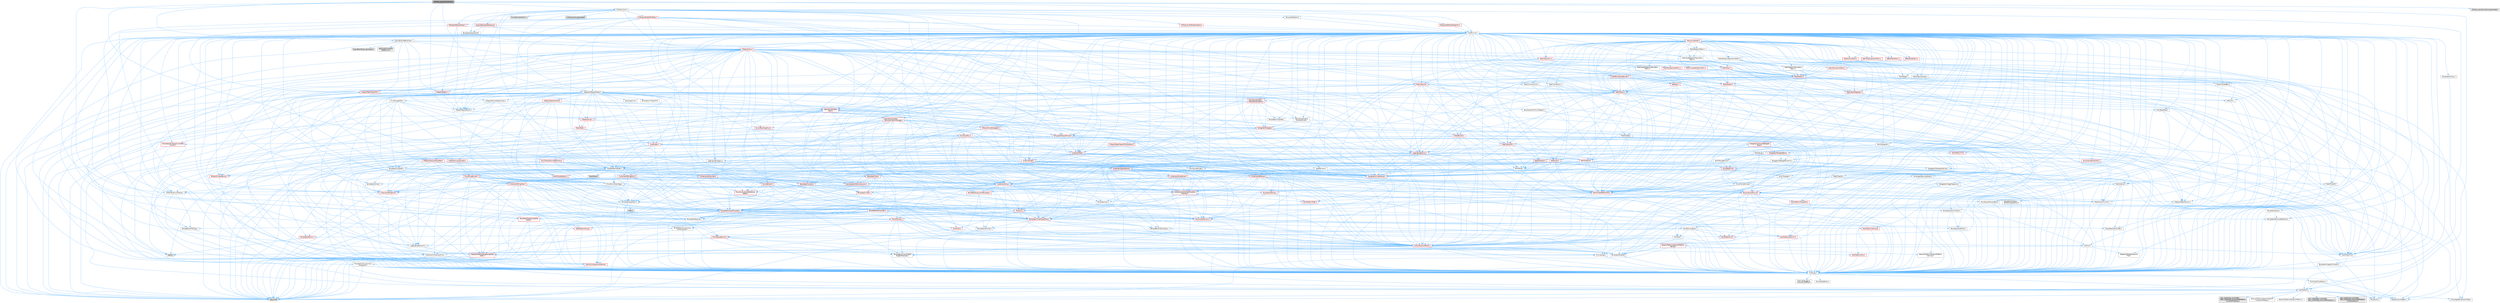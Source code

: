 digraph "K2Node_InputActionEvent.h"
{
 // INTERACTIVE_SVG=YES
 // LATEX_PDF_SIZE
  bgcolor="transparent";
  edge [fontname=Helvetica,fontsize=10,labelfontname=Helvetica,labelfontsize=10];
  node [fontname=Helvetica,fontsize=10,shape=box,height=0.2,width=0.4];
  Node1 [id="Node000001",label="K2Node_InputActionEvent.h",height=0.2,width=0.4,color="gray40", fillcolor="grey60", style="filled", fontcolor="black",tooltip=" "];
  Node1 -> Node2 [id="edge1_Node000001_Node000002",color="steelblue1",style="solid",tooltip=" "];
  Node2 [id="Node000002",label="Containers/EnumAsByte.h",height=0.2,width=0.4,color="grey40", fillcolor="white", style="filled",URL="$d6/d9a/EnumAsByte_8h.html",tooltip=" "];
  Node2 -> Node3 [id="edge2_Node000002_Node000003",color="steelblue1",style="solid",tooltip=" "];
  Node3 [id="Node000003",label="CoreTypes.h",height=0.2,width=0.4,color="grey40", fillcolor="white", style="filled",URL="$dc/dec/CoreTypes_8h.html",tooltip=" "];
  Node3 -> Node4 [id="edge3_Node000003_Node000004",color="steelblue1",style="solid",tooltip=" "];
  Node4 [id="Node000004",label="HAL/Platform.h",height=0.2,width=0.4,color="grey40", fillcolor="white", style="filled",URL="$d9/dd0/Platform_8h.html",tooltip=" "];
  Node4 -> Node5 [id="edge4_Node000004_Node000005",color="steelblue1",style="solid",tooltip=" "];
  Node5 [id="Node000005",label="Misc/Build.h",height=0.2,width=0.4,color="grey40", fillcolor="white", style="filled",URL="$d3/dbb/Build_8h.html",tooltip=" "];
  Node4 -> Node6 [id="edge5_Node000004_Node000006",color="steelblue1",style="solid",tooltip=" "];
  Node6 [id="Node000006",label="Misc/LargeWorldCoordinates.h",height=0.2,width=0.4,color="grey40", fillcolor="white", style="filled",URL="$d2/dcb/LargeWorldCoordinates_8h.html",tooltip=" "];
  Node4 -> Node7 [id="edge6_Node000004_Node000007",color="steelblue1",style="solid",tooltip=" "];
  Node7 [id="Node000007",label="type_traits",height=0.2,width=0.4,color="grey60", fillcolor="#E0E0E0", style="filled",tooltip=" "];
  Node4 -> Node8 [id="edge7_Node000004_Node000008",color="steelblue1",style="solid",tooltip=" "];
  Node8 [id="Node000008",label="PreprocessorHelpers.h",height=0.2,width=0.4,color="grey40", fillcolor="white", style="filled",URL="$db/ddb/PreprocessorHelpers_8h.html",tooltip=" "];
  Node4 -> Node9 [id="edge8_Node000004_Node000009",color="steelblue1",style="solid",tooltip=" "];
  Node9 [id="Node000009",label="UBT_COMPILED_PLATFORM\l/UBT_COMPILED_PLATFORMPlatform\lCompilerPreSetup.h",height=0.2,width=0.4,color="grey60", fillcolor="#E0E0E0", style="filled",tooltip=" "];
  Node4 -> Node10 [id="edge9_Node000004_Node000010",color="steelblue1",style="solid",tooltip=" "];
  Node10 [id="Node000010",label="GenericPlatform/GenericPlatform\lCompilerPreSetup.h",height=0.2,width=0.4,color="grey40", fillcolor="white", style="filled",URL="$d9/dc8/GenericPlatformCompilerPreSetup_8h.html",tooltip=" "];
  Node4 -> Node11 [id="edge10_Node000004_Node000011",color="steelblue1",style="solid",tooltip=" "];
  Node11 [id="Node000011",label="GenericPlatform/GenericPlatform.h",height=0.2,width=0.4,color="grey40", fillcolor="white", style="filled",URL="$d6/d84/GenericPlatform_8h.html",tooltip=" "];
  Node4 -> Node12 [id="edge11_Node000004_Node000012",color="steelblue1",style="solid",tooltip=" "];
  Node12 [id="Node000012",label="UBT_COMPILED_PLATFORM\l/UBT_COMPILED_PLATFORMPlatform.h",height=0.2,width=0.4,color="grey60", fillcolor="#E0E0E0", style="filled",tooltip=" "];
  Node4 -> Node13 [id="edge12_Node000004_Node000013",color="steelblue1",style="solid",tooltip=" "];
  Node13 [id="Node000013",label="UBT_COMPILED_PLATFORM\l/UBT_COMPILED_PLATFORMPlatform\lCompilerSetup.h",height=0.2,width=0.4,color="grey60", fillcolor="#E0E0E0", style="filled",tooltip=" "];
  Node3 -> Node14 [id="edge13_Node000003_Node000014",color="steelblue1",style="solid",tooltip=" "];
  Node14 [id="Node000014",label="ProfilingDebugging\l/UMemoryDefines.h",height=0.2,width=0.4,color="grey40", fillcolor="white", style="filled",URL="$d2/da2/UMemoryDefines_8h.html",tooltip=" "];
  Node3 -> Node15 [id="edge14_Node000003_Node000015",color="steelblue1",style="solid",tooltip=" "];
  Node15 [id="Node000015",label="Misc/CoreMiscDefines.h",height=0.2,width=0.4,color="grey40", fillcolor="white", style="filled",URL="$da/d38/CoreMiscDefines_8h.html",tooltip=" "];
  Node15 -> Node4 [id="edge15_Node000015_Node000004",color="steelblue1",style="solid",tooltip=" "];
  Node15 -> Node8 [id="edge16_Node000015_Node000008",color="steelblue1",style="solid",tooltip=" "];
  Node3 -> Node16 [id="edge17_Node000003_Node000016",color="steelblue1",style="solid",tooltip=" "];
  Node16 [id="Node000016",label="Misc/CoreDefines.h",height=0.2,width=0.4,color="grey40", fillcolor="white", style="filled",URL="$d3/dd2/CoreDefines_8h.html",tooltip=" "];
  Node2 -> Node17 [id="edge18_Node000002_Node000017",color="steelblue1",style="solid",tooltip=" "];
  Node17 [id="Node000017",label="Templates/IsPODType.h",height=0.2,width=0.4,color="grey40", fillcolor="white", style="filled",URL="$d7/db1/IsPODType_8h.html",tooltip=" "];
  Node17 -> Node3 [id="edge19_Node000017_Node000003",color="steelblue1",style="solid",tooltip=" "];
  Node2 -> Node18 [id="edge20_Node000002_Node000018",color="steelblue1",style="solid",tooltip=" "];
  Node18 [id="Node000018",label="Templates/TypeHash.h",height=0.2,width=0.4,color="grey40", fillcolor="white", style="filled",URL="$d1/d62/TypeHash_8h.html",tooltip=" "];
  Node18 -> Node3 [id="edge21_Node000018_Node000003",color="steelblue1",style="solid",tooltip=" "];
  Node18 -> Node19 [id="edge22_Node000018_Node000019",color="steelblue1",style="solid",tooltip=" "];
  Node19 [id="Node000019",label="Templates/Requires.h",height=0.2,width=0.4,color="grey40", fillcolor="white", style="filled",URL="$dc/d96/Requires_8h.html",tooltip=" "];
  Node19 -> Node20 [id="edge23_Node000019_Node000020",color="steelblue1",style="solid",tooltip=" "];
  Node20 [id="Node000020",label="Templates/EnableIf.h",height=0.2,width=0.4,color="grey40", fillcolor="white", style="filled",URL="$d7/d60/EnableIf_8h.html",tooltip=" "];
  Node20 -> Node3 [id="edge24_Node000020_Node000003",color="steelblue1",style="solid",tooltip=" "];
  Node19 -> Node7 [id="edge25_Node000019_Node000007",color="steelblue1",style="solid",tooltip=" "];
  Node18 -> Node21 [id="edge26_Node000018_Node000021",color="steelblue1",style="solid",tooltip=" "];
  Node21 [id="Node000021",label="Misc/Crc.h",height=0.2,width=0.4,color="red", fillcolor="#FFF0F0", style="filled",URL="$d4/dd2/Crc_8h.html",tooltip=" "];
  Node21 -> Node3 [id="edge27_Node000021_Node000003",color="steelblue1",style="solid",tooltip=" "];
  Node21 -> Node22 [id="edge28_Node000021_Node000022",color="steelblue1",style="solid",tooltip=" "];
  Node22 [id="Node000022",label="HAL/PlatformString.h",height=0.2,width=0.4,color="red", fillcolor="#FFF0F0", style="filled",URL="$db/db5/PlatformString_8h.html",tooltip=" "];
  Node22 -> Node3 [id="edge29_Node000022_Node000003",color="steelblue1",style="solid",tooltip=" "];
  Node21 -> Node24 [id="edge30_Node000021_Node000024",color="steelblue1",style="solid",tooltip=" "];
  Node24 [id="Node000024",label="Misc/AssertionMacros.h",height=0.2,width=0.4,color="red", fillcolor="#FFF0F0", style="filled",URL="$d0/dfa/AssertionMacros_8h.html",tooltip=" "];
  Node24 -> Node3 [id="edge31_Node000024_Node000003",color="steelblue1",style="solid",tooltip=" "];
  Node24 -> Node4 [id="edge32_Node000024_Node000004",color="steelblue1",style="solid",tooltip=" "];
  Node24 -> Node25 [id="edge33_Node000024_Node000025",color="steelblue1",style="solid",tooltip=" "];
  Node25 [id="Node000025",label="HAL/PlatformMisc.h",height=0.2,width=0.4,color="red", fillcolor="#FFF0F0", style="filled",URL="$d0/df5/PlatformMisc_8h.html",tooltip=" "];
  Node25 -> Node3 [id="edge34_Node000025_Node000003",color="steelblue1",style="solid",tooltip=" "];
  Node24 -> Node8 [id="edge35_Node000024_Node000008",color="steelblue1",style="solid",tooltip=" "];
  Node24 -> Node20 [id="edge36_Node000024_Node000020",color="steelblue1",style="solid",tooltip=" "];
  Node24 -> Node61 [id="edge37_Node000024_Node000061",color="steelblue1",style="solid",tooltip=" "];
  Node61 [id="Node000061",label="Templates/IsArrayOrRefOf\lTypeByPredicate.h",height=0.2,width=0.4,color="grey40", fillcolor="white", style="filled",URL="$d6/da1/IsArrayOrRefOfTypeByPredicate_8h.html",tooltip=" "];
  Node61 -> Node3 [id="edge38_Node000061_Node000003",color="steelblue1",style="solid",tooltip=" "];
  Node24 -> Node64 [id="edge39_Node000024_Node000064",color="steelblue1",style="solid",tooltip=" "];
  Node64 [id="Node000064",label="Traits/IsCharEncodingCompatible\lWith.h",height=0.2,width=0.4,color="red", fillcolor="#FFF0F0", style="filled",URL="$df/dd1/IsCharEncodingCompatibleWith_8h.html",tooltip=" "];
  Node64 -> Node7 [id="edge40_Node000064_Node000007",color="steelblue1",style="solid",tooltip=" "];
  Node24 -> Node66 [id="edge41_Node000024_Node000066",color="steelblue1",style="solid",tooltip=" "];
  Node66 [id="Node000066",label="Misc/VarArgs.h",height=0.2,width=0.4,color="grey40", fillcolor="white", style="filled",URL="$d5/d6f/VarArgs_8h.html",tooltip=" "];
  Node66 -> Node3 [id="edge42_Node000066_Node000003",color="steelblue1",style="solid",tooltip=" "];
  Node24 -> Node72 [id="edge43_Node000024_Node000072",color="steelblue1",style="solid",tooltip=" "];
  Node72 [id="Node000072",label="atomic",height=0.2,width=0.4,color="grey60", fillcolor="#E0E0E0", style="filled",tooltip=" "];
  Node21 -> Node73 [id="edge44_Node000021_Node000073",color="steelblue1",style="solid",tooltip=" "];
  Node73 [id="Node000073",label="Misc/CString.h",height=0.2,width=0.4,color="red", fillcolor="#FFF0F0", style="filled",URL="$d2/d49/CString_8h.html",tooltip=" "];
  Node73 -> Node3 [id="edge45_Node000073_Node000003",color="steelblue1",style="solid",tooltip=" "];
  Node73 -> Node37 [id="edge46_Node000073_Node000037",color="steelblue1",style="solid",tooltip=" "];
  Node37 [id="Node000037",label="HAL/PlatformCrt.h",height=0.2,width=0.4,color="red", fillcolor="#FFF0F0", style="filled",URL="$d8/d75/PlatformCrt_8h.html",tooltip=" "];
  Node73 -> Node22 [id="edge47_Node000073_Node000022",color="steelblue1",style="solid",tooltip=" "];
  Node73 -> Node24 [id="edge48_Node000073_Node000024",color="steelblue1",style="solid",tooltip=" "];
  Node73 -> Node74 [id="edge49_Node000073_Node000074",color="steelblue1",style="solid",tooltip=" "];
  Node74 [id="Node000074",label="Misc/Char.h",height=0.2,width=0.4,color="red", fillcolor="#FFF0F0", style="filled",URL="$d0/d58/Char_8h.html",tooltip=" "];
  Node74 -> Node3 [id="edge50_Node000074_Node000003",color="steelblue1",style="solid",tooltip=" "];
  Node74 -> Node7 [id="edge51_Node000074_Node000007",color="steelblue1",style="solid",tooltip=" "];
  Node73 -> Node66 [id="edge52_Node000073_Node000066",color="steelblue1",style="solid",tooltip=" "];
  Node73 -> Node61 [id="edge53_Node000073_Node000061",color="steelblue1",style="solid",tooltip=" "];
  Node73 -> Node64 [id="edge54_Node000073_Node000064",color="steelblue1",style="solid",tooltip=" "];
  Node21 -> Node74 [id="edge55_Node000021_Node000074",color="steelblue1",style="solid",tooltip=" "];
  Node21 -> Node78 [id="edge56_Node000021_Node000078",color="steelblue1",style="solid",tooltip=" "];
  Node78 [id="Node000078",label="Templates/UnrealTypeTraits.h",height=0.2,width=0.4,color="red", fillcolor="#FFF0F0", style="filled",URL="$d2/d2d/UnrealTypeTraits_8h.html",tooltip=" "];
  Node78 -> Node3 [id="edge57_Node000078_Node000003",color="steelblue1",style="solid",tooltip=" "];
  Node78 -> Node79 [id="edge58_Node000078_Node000079",color="steelblue1",style="solid",tooltip=" "];
  Node79 [id="Node000079",label="Templates/IsPointer.h",height=0.2,width=0.4,color="grey40", fillcolor="white", style="filled",URL="$d7/d05/IsPointer_8h.html",tooltip=" "];
  Node79 -> Node3 [id="edge59_Node000079_Node000003",color="steelblue1",style="solid",tooltip=" "];
  Node78 -> Node24 [id="edge60_Node000078_Node000024",color="steelblue1",style="solid",tooltip=" "];
  Node78 -> Node80 [id="edge61_Node000078_Node000080",color="steelblue1",style="solid",tooltip=" "];
  Node80 [id="Node000080",label="Templates/AndOrNot.h",height=0.2,width=0.4,color="grey40", fillcolor="white", style="filled",URL="$db/d0a/AndOrNot_8h.html",tooltip=" "];
  Node80 -> Node3 [id="edge62_Node000080_Node000003",color="steelblue1",style="solid",tooltip=" "];
  Node78 -> Node20 [id="edge63_Node000078_Node000020",color="steelblue1",style="solid",tooltip=" "];
  Node78 -> Node81 [id="edge64_Node000078_Node000081",color="steelblue1",style="solid",tooltip=" "];
  Node81 [id="Node000081",label="Templates/IsArithmetic.h",height=0.2,width=0.4,color="grey40", fillcolor="white", style="filled",URL="$d2/d5d/IsArithmetic_8h.html",tooltip=" "];
  Node81 -> Node3 [id="edge65_Node000081_Node000003",color="steelblue1",style="solid",tooltip=" "];
  Node78 -> Node17 [id="edge66_Node000078_Node000017",color="steelblue1",style="solid",tooltip=" "];
  Node78 -> Node83 [id="edge67_Node000078_Node000083",color="steelblue1",style="solid",tooltip=" "];
  Node83 [id="Node000083",label="Templates/IsUECoreType.h",height=0.2,width=0.4,color="grey40", fillcolor="white", style="filled",URL="$d1/db8/IsUECoreType_8h.html",tooltip=" "];
  Node83 -> Node3 [id="edge68_Node000083_Node000003",color="steelblue1",style="solid",tooltip=" "];
  Node83 -> Node7 [id="edge69_Node000083_Node000007",color="steelblue1",style="solid",tooltip=" "];
  Node78 -> Node84 [id="edge70_Node000078_Node000084",color="steelblue1",style="solid",tooltip=" "];
  Node84 [id="Node000084",label="Templates/IsTriviallyCopy\lConstructible.h",height=0.2,width=0.4,color="grey40", fillcolor="white", style="filled",URL="$d3/d78/IsTriviallyCopyConstructible_8h.html",tooltip=" "];
  Node84 -> Node3 [id="edge71_Node000084_Node000003",color="steelblue1",style="solid",tooltip=" "];
  Node84 -> Node7 [id="edge72_Node000084_Node000007",color="steelblue1",style="solid",tooltip=" "];
  Node18 -> Node85 [id="edge73_Node000018_Node000085",color="steelblue1",style="solid",tooltip=" "];
  Node85 [id="Node000085",label="stdint.h",height=0.2,width=0.4,color="grey60", fillcolor="#E0E0E0", style="filled",tooltip=" "];
  Node18 -> Node7 [id="edge74_Node000018_Node000007",color="steelblue1",style="solid",tooltip=" "];
  Node1 -> Node86 [id="edge75_Node000001_Node000086",color="steelblue1",style="solid",tooltip=" "];
  Node86 [id="Node000086",label="CoreMinimal.h",height=0.2,width=0.4,color="grey40", fillcolor="white", style="filled",URL="$d7/d67/CoreMinimal_8h.html",tooltip=" "];
  Node86 -> Node3 [id="edge76_Node000086_Node000003",color="steelblue1",style="solid",tooltip=" "];
  Node86 -> Node32 [id="edge77_Node000086_Node000032",color="steelblue1",style="solid",tooltip=" "];
  Node32 [id="Node000032",label="CoreFwd.h",height=0.2,width=0.4,color="grey40", fillcolor="white", style="filled",URL="$d1/d1e/CoreFwd_8h.html",tooltip=" "];
  Node32 -> Node3 [id="edge78_Node000032_Node000003",color="steelblue1",style="solid",tooltip=" "];
  Node32 -> Node33 [id="edge79_Node000032_Node000033",color="steelblue1",style="solid",tooltip=" "];
  Node33 [id="Node000033",label="Containers/ContainersFwd.h",height=0.2,width=0.4,color="grey40", fillcolor="white", style="filled",URL="$d4/d0a/ContainersFwd_8h.html",tooltip=" "];
  Node33 -> Node4 [id="edge80_Node000033_Node000004",color="steelblue1",style="solid",tooltip=" "];
  Node33 -> Node3 [id="edge81_Node000033_Node000003",color="steelblue1",style="solid",tooltip=" "];
  Node33 -> Node30 [id="edge82_Node000033_Node000030",color="steelblue1",style="solid",tooltip=" "];
  Node30 [id="Node000030",label="Traits/IsContiguousContainer.h",height=0.2,width=0.4,color="red", fillcolor="#FFF0F0", style="filled",URL="$d5/d3c/IsContiguousContainer_8h.html",tooltip=" "];
  Node30 -> Node3 [id="edge83_Node000030_Node000003",color="steelblue1",style="solid",tooltip=" "];
  Node32 -> Node34 [id="edge84_Node000032_Node000034",color="steelblue1",style="solid",tooltip=" "];
  Node34 [id="Node000034",label="Math/MathFwd.h",height=0.2,width=0.4,color="grey40", fillcolor="white", style="filled",URL="$d2/d10/MathFwd_8h.html",tooltip=" "];
  Node34 -> Node4 [id="edge85_Node000034_Node000004",color="steelblue1",style="solid",tooltip=" "];
  Node32 -> Node35 [id="edge86_Node000032_Node000035",color="steelblue1",style="solid",tooltip=" "];
  Node35 [id="Node000035",label="UObject/UObjectHierarchy\lFwd.h",height=0.2,width=0.4,color="grey40", fillcolor="white", style="filled",URL="$d3/d13/UObjectHierarchyFwd_8h.html",tooltip=" "];
  Node86 -> Node35 [id="edge87_Node000086_Node000035",color="steelblue1",style="solid",tooltip=" "];
  Node86 -> Node33 [id="edge88_Node000086_Node000033",color="steelblue1",style="solid",tooltip=" "];
  Node86 -> Node66 [id="edge89_Node000086_Node000066",color="steelblue1",style="solid",tooltip=" "];
  Node86 -> Node87 [id="edge90_Node000086_Node000087",color="steelblue1",style="solid",tooltip=" "];
  Node87 [id="Node000087",label="Logging/LogVerbosity.h",height=0.2,width=0.4,color="grey40", fillcolor="white", style="filled",URL="$d2/d8f/LogVerbosity_8h.html",tooltip=" "];
  Node87 -> Node3 [id="edge91_Node000087_Node000003",color="steelblue1",style="solid",tooltip=" "];
  Node86 -> Node88 [id="edge92_Node000086_Node000088",color="steelblue1",style="solid",tooltip=" "];
  Node88 [id="Node000088",label="Misc/OutputDevice.h",height=0.2,width=0.4,color="red", fillcolor="#FFF0F0", style="filled",URL="$d7/d32/OutputDevice_8h.html",tooltip=" "];
  Node88 -> Node32 [id="edge93_Node000088_Node000032",color="steelblue1",style="solid",tooltip=" "];
  Node88 -> Node3 [id="edge94_Node000088_Node000003",color="steelblue1",style="solid",tooltip=" "];
  Node88 -> Node87 [id="edge95_Node000088_Node000087",color="steelblue1",style="solid",tooltip=" "];
  Node88 -> Node66 [id="edge96_Node000088_Node000066",color="steelblue1",style="solid",tooltip=" "];
  Node88 -> Node61 [id="edge97_Node000088_Node000061",color="steelblue1",style="solid",tooltip=" "];
  Node88 -> Node64 [id="edge98_Node000088_Node000064",color="steelblue1",style="solid",tooltip=" "];
  Node86 -> Node37 [id="edge99_Node000086_Node000037",color="steelblue1",style="solid",tooltip=" "];
  Node86 -> Node25 [id="edge100_Node000086_Node000025",color="steelblue1",style="solid",tooltip=" "];
  Node86 -> Node24 [id="edge101_Node000086_Node000024",color="steelblue1",style="solid",tooltip=" "];
  Node86 -> Node79 [id="edge102_Node000086_Node000079",color="steelblue1",style="solid",tooltip=" "];
  Node86 -> Node89 [id="edge103_Node000086_Node000089",color="steelblue1",style="solid",tooltip=" "];
  Node89 [id="Node000089",label="HAL/PlatformMemory.h",height=0.2,width=0.4,color="red", fillcolor="#FFF0F0", style="filled",URL="$de/d68/PlatformMemory_8h.html",tooltip=" "];
  Node89 -> Node3 [id="edge104_Node000089_Node000003",color="steelblue1",style="solid",tooltip=" "];
  Node86 -> Node54 [id="edge105_Node000086_Node000054",color="steelblue1",style="solid",tooltip=" "];
  Node54 [id="Node000054",label="HAL/PlatformAtomics.h",height=0.2,width=0.4,color="red", fillcolor="#FFF0F0", style="filled",URL="$d3/d36/PlatformAtomics_8h.html",tooltip=" "];
  Node54 -> Node3 [id="edge106_Node000054_Node000003",color="steelblue1",style="solid",tooltip=" "];
  Node86 -> Node92 [id="edge107_Node000086_Node000092",color="steelblue1",style="solid",tooltip=" "];
  Node92 [id="Node000092",label="Misc/Exec.h",height=0.2,width=0.4,color="grey40", fillcolor="white", style="filled",URL="$de/ddb/Exec_8h.html",tooltip=" "];
  Node92 -> Node3 [id="edge108_Node000092_Node000003",color="steelblue1",style="solid",tooltip=" "];
  Node92 -> Node24 [id="edge109_Node000092_Node000024",color="steelblue1",style="solid",tooltip=" "];
  Node86 -> Node93 [id="edge110_Node000086_Node000093",color="steelblue1",style="solid",tooltip=" "];
  Node93 [id="Node000093",label="HAL/MemoryBase.h",height=0.2,width=0.4,color="grey40", fillcolor="white", style="filled",URL="$d6/d9f/MemoryBase_8h.html",tooltip=" "];
  Node93 -> Node3 [id="edge111_Node000093_Node000003",color="steelblue1",style="solid",tooltip=" "];
  Node93 -> Node54 [id="edge112_Node000093_Node000054",color="steelblue1",style="solid",tooltip=" "];
  Node93 -> Node37 [id="edge113_Node000093_Node000037",color="steelblue1",style="solid",tooltip=" "];
  Node93 -> Node92 [id="edge114_Node000093_Node000092",color="steelblue1",style="solid",tooltip=" "];
  Node93 -> Node88 [id="edge115_Node000093_Node000088",color="steelblue1",style="solid",tooltip=" "];
  Node93 -> Node94 [id="edge116_Node000093_Node000094",color="steelblue1",style="solid",tooltip=" "];
  Node94 [id="Node000094",label="Templates/Atomic.h",height=0.2,width=0.4,color="red", fillcolor="#FFF0F0", style="filled",URL="$d3/d91/Atomic_8h.html",tooltip=" "];
  Node94 -> Node72 [id="edge117_Node000094_Node000072",color="steelblue1",style="solid",tooltip=" "];
  Node86 -> Node100 [id="edge118_Node000086_Node000100",color="steelblue1",style="solid",tooltip=" "];
  Node100 [id="Node000100",label="HAL/UnrealMemory.h",height=0.2,width=0.4,color="red", fillcolor="#FFF0F0", style="filled",URL="$d9/d96/UnrealMemory_8h.html",tooltip=" "];
  Node100 -> Node3 [id="edge119_Node000100_Node000003",color="steelblue1",style="solid",tooltip=" "];
  Node100 -> Node93 [id="edge120_Node000100_Node000093",color="steelblue1",style="solid",tooltip=" "];
  Node100 -> Node89 [id="edge121_Node000100_Node000089",color="steelblue1",style="solid",tooltip=" "];
  Node100 -> Node79 [id="edge122_Node000100_Node000079",color="steelblue1",style="solid",tooltip=" "];
  Node86 -> Node81 [id="edge123_Node000086_Node000081",color="steelblue1",style="solid",tooltip=" "];
  Node86 -> Node80 [id="edge124_Node000086_Node000080",color="steelblue1",style="solid",tooltip=" "];
  Node86 -> Node17 [id="edge125_Node000086_Node000017",color="steelblue1",style="solid",tooltip=" "];
  Node86 -> Node83 [id="edge126_Node000086_Node000083",color="steelblue1",style="solid",tooltip=" "];
  Node86 -> Node84 [id="edge127_Node000086_Node000084",color="steelblue1",style="solid",tooltip=" "];
  Node86 -> Node78 [id="edge128_Node000086_Node000078",color="steelblue1",style="solid",tooltip=" "];
  Node86 -> Node20 [id="edge129_Node000086_Node000020",color="steelblue1",style="solid",tooltip=" "];
  Node86 -> Node102 [id="edge130_Node000086_Node000102",color="steelblue1",style="solid",tooltip=" "];
  Node102 [id="Node000102",label="Templates/RemoveReference.h",height=0.2,width=0.4,color="grey40", fillcolor="white", style="filled",URL="$da/dbe/RemoveReference_8h.html",tooltip=" "];
  Node102 -> Node3 [id="edge131_Node000102_Node000003",color="steelblue1",style="solid",tooltip=" "];
  Node86 -> Node103 [id="edge132_Node000086_Node000103",color="steelblue1",style="solid",tooltip=" "];
  Node103 [id="Node000103",label="Templates/IntegralConstant.h",height=0.2,width=0.4,color="grey40", fillcolor="white", style="filled",URL="$db/d1b/IntegralConstant_8h.html",tooltip=" "];
  Node103 -> Node3 [id="edge133_Node000103_Node000003",color="steelblue1",style="solid",tooltip=" "];
  Node86 -> Node104 [id="edge134_Node000086_Node000104",color="steelblue1",style="solid",tooltip=" "];
  Node104 [id="Node000104",label="Templates/IsClass.h",height=0.2,width=0.4,color="grey40", fillcolor="white", style="filled",URL="$db/dcb/IsClass_8h.html",tooltip=" "];
  Node104 -> Node3 [id="edge135_Node000104_Node000003",color="steelblue1",style="solid",tooltip=" "];
  Node86 -> Node105 [id="edge136_Node000086_Node000105",color="steelblue1",style="solid",tooltip=" "];
  Node105 [id="Node000105",label="Templates/TypeCompatible\lBytes.h",height=0.2,width=0.4,color="red", fillcolor="#FFF0F0", style="filled",URL="$df/d0a/TypeCompatibleBytes_8h.html",tooltip=" "];
  Node105 -> Node3 [id="edge137_Node000105_Node000003",color="steelblue1",style="solid",tooltip=" "];
  Node105 -> Node7 [id="edge138_Node000105_Node000007",color="steelblue1",style="solid",tooltip=" "];
  Node86 -> Node30 [id="edge139_Node000086_Node000030",color="steelblue1",style="solid",tooltip=" "];
  Node86 -> Node106 [id="edge140_Node000086_Node000106",color="steelblue1",style="solid",tooltip=" "];
  Node106 [id="Node000106",label="Templates/UnrealTemplate.h",height=0.2,width=0.4,color="red", fillcolor="#FFF0F0", style="filled",URL="$d4/d24/UnrealTemplate_8h.html",tooltip=" "];
  Node106 -> Node3 [id="edge141_Node000106_Node000003",color="steelblue1",style="solid",tooltip=" "];
  Node106 -> Node79 [id="edge142_Node000106_Node000079",color="steelblue1",style="solid",tooltip=" "];
  Node106 -> Node100 [id="edge143_Node000106_Node000100",color="steelblue1",style="solid",tooltip=" "];
  Node106 -> Node78 [id="edge144_Node000106_Node000078",color="steelblue1",style="solid",tooltip=" "];
  Node106 -> Node102 [id="edge145_Node000106_Node000102",color="steelblue1",style="solid",tooltip=" "];
  Node106 -> Node19 [id="edge146_Node000106_Node000019",color="steelblue1",style="solid",tooltip=" "];
  Node106 -> Node105 [id="edge147_Node000106_Node000105",color="steelblue1",style="solid",tooltip=" "];
  Node106 -> Node30 [id="edge148_Node000106_Node000030",color="steelblue1",style="solid",tooltip=" "];
  Node106 -> Node7 [id="edge149_Node000106_Node000007",color="steelblue1",style="solid",tooltip=" "];
  Node86 -> Node47 [id="edge150_Node000086_Node000047",color="steelblue1",style="solid",tooltip=" "];
  Node47 [id="Node000047",label="Math/NumericLimits.h",height=0.2,width=0.4,color="grey40", fillcolor="white", style="filled",URL="$df/d1b/NumericLimits_8h.html",tooltip=" "];
  Node47 -> Node3 [id="edge151_Node000047_Node000003",color="steelblue1",style="solid",tooltip=" "];
  Node86 -> Node110 [id="edge152_Node000086_Node000110",color="steelblue1",style="solid",tooltip=" "];
  Node110 [id="Node000110",label="HAL/PlatformMath.h",height=0.2,width=0.4,color="red", fillcolor="#FFF0F0", style="filled",URL="$dc/d53/PlatformMath_8h.html",tooltip=" "];
  Node110 -> Node3 [id="edge153_Node000110_Node000003",color="steelblue1",style="solid",tooltip=" "];
  Node86 -> Node99 [id="edge154_Node000086_Node000099",color="steelblue1",style="solid",tooltip=" "];
  Node99 [id="Node000099",label="Templates/IsTriviallyCopy\lAssignable.h",height=0.2,width=0.4,color="grey40", fillcolor="white", style="filled",URL="$d2/df2/IsTriviallyCopyAssignable_8h.html",tooltip=" "];
  Node99 -> Node3 [id="edge155_Node000099_Node000003",color="steelblue1",style="solid",tooltip=" "];
  Node99 -> Node7 [id="edge156_Node000099_Node000007",color="steelblue1",style="solid",tooltip=" "];
  Node86 -> Node118 [id="edge157_Node000086_Node000118",color="steelblue1",style="solid",tooltip=" "];
  Node118 [id="Node000118",label="Templates/MemoryOps.h",height=0.2,width=0.4,color="red", fillcolor="#FFF0F0", style="filled",URL="$db/dea/MemoryOps_8h.html",tooltip=" "];
  Node118 -> Node3 [id="edge158_Node000118_Node000003",color="steelblue1",style="solid",tooltip=" "];
  Node118 -> Node100 [id="edge159_Node000118_Node000100",color="steelblue1",style="solid",tooltip=" "];
  Node118 -> Node99 [id="edge160_Node000118_Node000099",color="steelblue1",style="solid",tooltip=" "];
  Node118 -> Node84 [id="edge161_Node000118_Node000084",color="steelblue1",style="solid",tooltip=" "];
  Node118 -> Node19 [id="edge162_Node000118_Node000019",color="steelblue1",style="solid",tooltip=" "];
  Node118 -> Node78 [id="edge163_Node000118_Node000078",color="steelblue1",style="solid",tooltip=" "];
  Node118 -> Node7 [id="edge164_Node000118_Node000007",color="steelblue1",style="solid",tooltip=" "];
  Node86 -> Node119 [id="edge165_Node000086_Node000119",color="steelblue1",style="solid",tooltip=" "];
  Node119 [id="Node000119",label="Containers/ContainerAllocation\lPolicies.h",height=0.2,width=0.4,color="red", fillcolor="#FFF0F0", style="filled",URL="$d7/dff/ContainerAllocationPolicies_8h.html",tooltip=" "];
  Node119 -> Node3 [id="edge166_Node000119_Node000003",color="steelblue1",style="solid",tooltip=" "];
  Node119 -> Node119 [id="edge167_Node000119_Node000119",color="steelblue1",style="solid",tooltip=" "];
  Node119 -> Node110 [id="edge168_Node000119_Node000110",color="steelblue1",style="solid",tooltip=" "];
  Node119 -> Node100 [id="edge169_Node000119_Node000100",color="steelblue1",style="solid",tooltip=" "];
  Node119 -> Node47 [id="edge170_Node000119_Node000047",color="steelblue1",style="solid",tooltip=" "];
  Node119 -> Node24 [id="edge171_Node000119_Node000024",color="steelblue1",style="solid",tooltip=" "];
  Node119 -> Node118 [id="edge172_Node000119_Node000118",color="steelblue1",style="solid",tooltip=" "];
  Node119 -> Node105 [id="edge173_Node000119_Node000105",color="steelblue1",style="solid",tooltip=" "];
  Node119 -> Node7 [id="edge174_Node000119_Node000007",color="steelblue1",style="solid",tooltip=" "];
  Node86 -> Node122 [id="edge175_Node000086_Node000122",color="steelblue1",style="solid",tooltip=" "];
  Node122 [id="Node000122",label="Templates/IsEnumClass.h",height=0.2,width=0.4,color="grey40", fillcolor="white", style="filled",URL="$d7/d15/IsEnumClass_8h.html",tooltip=" "];
  Node122 -> Node3 [id="edge176_Node000122_Node000003",color="steelblue1",style="solid",tooltip=" "];
  Node122 -> Node80 [id="edge177_Node000122_Node000080",color="steelblue1",style="solid",tooltip=" "];
  Node86 -> Node123 [id="edge178_Node000086_Node000123",color="steelblue1",style="solid",tooltip=" "];
  Node123 [id="Node000123",label="HAL/PlatformProperties.h",height=0.2,width=0.4,color="red", fillcolor="#FFF0F0", style="filled",URL="$d9/db0/PlatformProperties_8h.html",tooltip=" "];
  Node123 -> Node3 [id="edge179_Node000123_Node000003",color="steelblue1",style="solid",tooltip=" "];
  Node86 -> Node126 [id="edge180_Node000086_Node000126",color="steelblue1",style="solid",tooltip=" "];
  Node126 [id="Node000126",label="Misc/EngineVersionBase.h",height=0.2,width=0.4,color="grey40", fillcolor="white", style="filled",URL="$d5/d2b/EngineVersionBase_8h.html",tooltip=" "];
  Node126 -> Node3 [id="edge181_Node000126_Node000003",color="steelblue1",style="solid",tooltip=" "];
  Node86 -> Node127 [id="edge182_Node000086_Node000127",color="steelblue1",style="solid",tooltip=" "];
  Node127 [id="Node000127",label="Internationalization\l/TextNamespaceFwd.h",height=0.2,width=0.4,color="grey40", fillcolor="white", style="filled",URL="$d8/d97/TextNamespaceFwd_8h.html",tooltip=" "];
  Node127 -> Node3 [id="edge183_Node000127_Node000003",color="steelblue1",style="solid",tooltip=" "];
  Node86 -> Node128 [id="edge184_Node000086_Node000128",color="steelblue1",style="solid",tooltip=" "];
  Node128 [id="Node000128",label="Serialization/Archive.h",height=0.2,width=0.4,color="red", fillcolor="#FFF0F0", style="filled",URL="$d7/d3b/Archive_8h.html",tooltip=" "];
  Node128 -> Node32 [id="edge185_Node000128_Node000032",color="steelblue1",style="solid",tooltip=" "];
  Node128 -> Node3 [id="edge186_Node000128_Node000003",color="steelblue1",style="solid",tooltip=" "];
  Node128 -> Node123 [id="edge187_Node000128_Node000123",color="steelblue1",style="solid",tooltip=" "];
  Node128 -> Node127 [id="edge188_Node000128_Node000127",color="steelblue1",style="solid",tooltip=" "];
  Node128 -> Node34 [id="edge189_Node000128_Node000034",color="steelblue1",style="solid",tooltip=" "];
  Node128 -> Node24 [id="edge190_Node000128_Node000024",color="steelblue1",style="solid",tooltip=" "];
  Node128 -> Node5 [id="edge191_Node000128_Node000005",color="steelblue1",style="solid",tooltip=" "];
  Node128 -> Node126 [id="edge192_Node000128_Node000126",color="steelblue1",style="solid",tooltip=" "];
  Node128 -> Node66 [id="edge193_Node000128_Node000066",color="steelblue1",style="solid",tooltip=" "];
  Node128 -> Node20 [id="edge194_Node000128_Node000020",color="steelblue1",style="solid",tooltip=" "];
  Node128 -> Node61 [id="edge195_Node000128_Node000061",color="steelblue1",style="solid",tooltip=" "];
  Node128 -> Node122 [id="edge196_Node000128_Node000122",color="steelblue1",style="solid",tooltip=" "];
  Node128 -> Node106 [id="edge197_Node000128_Node000106",color="steelblue1",style="solid",tooltip=" "];
  Node128 -> Node64 [id="edge198_Node000128_Node000064",color="steelblue1",style="solid",tooltip=" "];
  Node128 -> Node131 [id="edge199_Node000128_Node000131",color="steelblue1",style="solid",tooltip=" "];
  Node131 [id="Node000131",label="UObject/ObjectVersion.h",height=0.2,width=0.4,color="grey40", fillcolor="white", style="filled",URL="$da/d63/ObjectVersion_8h.html",tooltip=" "];
  Node131 -> Node3 [id="edge200_Node000131_Node000003",color="steelblue1",style="solid",tooltip=" "];
  Node86 -> Node132 [id="edge201_Node000086_Node000132",color="steelblue1",style="solid",tooltip=" "];
  Node132 [id="Node000132",label="Templates/Less.h",height=0.2,width=0.4,color="grey40", fillcolor="white", style="filled",URL="$de/dc8/Less_8h.html",tooltip=" "];
  Node132 -> Node3 [id="edge202_Node000132_Node000003",color="steelblue1",style="solid",tooltip=" "];
  Node132 -> Node106 [id="edge203_Node000132_Node000106",color="steelblue1",style="solid",tooltip=" "];
  Node86 -> Node133 [id="edge204_Node000086_Node000133",color="steelblue1",style="solid",tooltip=" "];
  Node133 [id="Node000133",label="Templates/Sorting.h",height=0.2,width=0.4,color="red", fillcolor="#FFF0F0", style="filled",URL="$d3/d9e/Sorting_8h.html",tooltip=" "];
  Node133 -> Node3 [id="edge205_Node000133_Node000003",color="steelblue1",style="solid",tooltip=" "];
  Node133 -> Node110 [id="edge206_Node000133_Node000110",color="steelblue1",style="solid",tooltip=" "];
  Node133 -> Node132 [id="edge207_Node000133_Node000132",color="steelblue1",style="solid",tooltip=" "];
  Node86 -> Node74 [id="edge208_Node000086_Node000074",color="steelblue1",style="solid",tooltip=" "];
  Node86 -> Node144 [id="edge209_Node000086_Node000144",color="steelblue1",style="solid",tooltip=" "];
  Node144 [id="Node000144",label="GenericPlatform/GenericPlatform\lStricmp.h",height=0.2,width=0.4,color="grey40", fillcolor="white", style="filled",URL="$d2/d86/GenericPlatformStricmp_8h.html",tooltip=" "];
  Node144 -> Node3 [id="edge210_Node000144_Node000003",color="steelblue1",style="solid",tooltip=" "];
  Node86 -> Node145 [id="edge211_Node000086_Node000145",color="steelblue1",style="solid",tooltip=" "];
  Node145 [id="Node000145",label="GenericPlatform/GenericPlatform\lString.h",height=0.2,width=0.4,color="red", fillcolor="#FFF0F0", style="filled",URL="$dd/d20/GenericPlatformString_8h.html",tooltip=" "];
  Node145 -> Node3 [id="edge212_Node000145_Node000003",color="steelblue1",style="solid",tooltip=" "];
  Node145 -> Node144 [id="edge213_Node000145_Node000144",color="steelblue1",style="solid",tooltip=" "];
  Node145 -> Node20 [id="edge214_Node000145_Node000020",color="steelblue1",style="solid",tooltip=" "];
  Node145 -> Node64 [id="edge215_Node000145_Node000064",color="steelblue1",style="solid",tooltip=" "];
  Node145 -> Node7 [id="edge216_Node000145_Node000007",color="steelblue1",style="solid",tooltip=" "];
  Node86 -> Node22 [id="edge217_Node000086_Node000022",color="steelblue1",style="solid",tooltip=" "];
  Node86 -> Node73 [id="edge218_Node000086_Node000073",color="steelblue1",style="solid",tooltip=" "];
  Node86 -> Node21 [id="edge219_Node000086_Node000021",color="steelblue1",style="solid",tooltip=" "];
  Node86 -> Node143 [id="edge220_Node000086_Node000143",color="steelblue1",style="solid",tooltip=" "];
  Node143 [id="Node000143",label="Math/UnrealMathUtility.h",height=0.2,width=0.4,color="red", fillcolor="#FFF0F0", style="filled",URL="$db/db8/UnrealMathUtility_8h.html",tooltip=" "];
  Node143 -> Node3 [id="edge221_Node000143_Node000003",color="steelblue1",style="solid",tooltip=" "];
  Node143 -> Node24 [id="edge222_Node000143_Node000024",color="steelblue1",style="solid",tooltip=" "];
  Node143 -> Node110 [id="edge223_Node000143_Node000110",color="steelblue1",style="solid",tooltip=" "];
  Node143 -> Node34 [id="edge224_Node000143_Node000034",color="steelblue1",style="solid",tooltip=" "];
  Node143 -> Node19 [id="edge225_Node000143_Node000019",color="steelblue1",style="solid",tooltip=" "];
  Node86 -> Node148 [id="edge226_Node000086_Node000148",color="steelblue1",style="solid",tooltip=" "];
  Node148 [id="Node000148",label="Containers/UnrealString.h",height=0.2,width=0.4,color="red", fillcolor="#FFF0F0", style="filled",URL="$d5/dba/UnrealString_8h.html",tooltip=" "];
  Node86 -> Node152 [id="edge227_Node000086_Node000152",color="steelblue1",style="solid",tooltip=" "];
  Node152 [id="Node000152",label="Containers/Array.h",height=0.2,width=0.4,color="red", fillcolor="#FFF0F0", style="filled",URL="$df/dd0/Array_8h.html",tooltip=" "];
  Node152 -> Node3 [id="edge228_Node000152_Node000003",color="steelblue1",style="solid",tooltip=" "];
  Node152 -> Node24 [id="edge229_Node000152_Node000024",color="steelblue1",style="solid",tooltip=" "];
  Node152 -> Node153 [id="edge230_Node000152_Node000153",color="steelblue1",style="solid",tooltip=" "];
  Node153 [id="Node000153",label="Misc/IntrusiveUnsetOptional\lState.h",height=0.2,width=0.4,color="red", fillcolor="#FFF0F0", style="filled",URL="$d2/d0a/IntrusiveUnsetOptionalState_8h.html",tooltip=" "];
  Node152 -> Node100 [id="edge231_Node000152_Node000100",color="steelblue1",style="solid",tooltip=" "];
  Node152 -> Node78 [id="edge232_Node000152_Node000078",color="steelblue1",style="solid",tooltip=" "];
  Node152 -> Node106 [id="edge233_Node000152_Node000106",color="steelblue1",style="solid",tooltip=" "];
  Node152 -> Node119 [id="edge234_Node000152_Node000119",color="steelblue1",style="solid",tooltip=" "];
  Node152 -> Node128 [id="edge235_Node000152_Node000128",color="steelblue1",style="solid",tooltip=" "];
  Node152 -> Node136 [id="edge236_Node000152_Node000136",color="steelblue1",style="solid",tooltip=" "];
  Node136 [id="Node000136",label="Templates/Invoke.h",height=0.2,width=0.4,color="red", fillcolor="#FFF0F0", style="filled",URL="$d7/deb/Invoke_8h.html",tooltip=" "];
  Node136 -> Node3 [id="edge237_Node000136_Node000003",color="steelblue1",style="solid",tooltip=" "];
  Node136 -> Node106 [id="edge238_Node000136_Node000106",color="steelblue1",style="solid",tooltip=" "];
  Node136 -> Node7 [id="edge239_Node000136_Node000007",color="steelblue1",style="solid",tooltip=" "];
  Node152 -> Node132 [id="edge240_Node000152_Node000132",color="steelblue1",style="solid",tooltip=" "];
  Node152 -> Node19 [id="edge241_Node000152_Node000019",color="steelblue1",style="solid",tooltip=" "];
  Node152 -> Node133 [id="edge242_Node000152_Node000133",color="steelblue1",style="solid",tooltip=" "];
  Node152 -> Node172 [id="edge243_Node000152_Node000172",color="steelblue1",style="solid",tooltip=" "];
  Node172 [id="Node000172",label="Templates/AlignmentTemplates.h",height=0.2,width=0.4,color="red", fillcolor="#FFF0F0", style="filled",URL="$dd/d32/AlignmentTemplates_8h.html",tooltip=" "];
  Node172 -> Node3 [id="edge244_Node000172_Node000003",color="steelblue1",style="solid",tooltip=" "];
  Node172 -> Node79 [id="edge245_Node000172_Node000079",color="steelblue1",style="solid",tooltip=" "];
  Node152 -> Node7 [id="edge246_Node000152_Node000007",color="steelblue1",style="solid",tooltip=" "];
  Node86 -> Node173 [id="edge247_Node000086_Node000173",color="steelblue1",style="solid",tooltip=" "];
  Node173 [id="Node000173",label="Misc/FrameNumber.h",height=0.2,width=0.4,color="grey40", fillcolor="white", style="filled",URL="$dd/dbd/FrameNumber_8h.html",tooltip=" "];
  Node173 -> Node3 [id="edge248_Node000173_Node000003",color="steelblue1",style="solid",tooltip=" "];
  Node173 -> Node47 [id="edge249_Node000173_Node000047",color="steelblue1",style="solid",tooltip=" "];
  Node173 -> Node143 [id="edge250_Node000173_Node000143",color="steelblue1",style="solid",tooltip=" "];
  Node173 -> Node20 [id="edge251_Node000173_Node000020",color="steelblue1",style="solid",tooltip=" "];
  Node173 -> Node78 [id="edge252_Node000173_Node000078",color="steelblue1",style="solid",tooltip=" "];
  Node86 -> Node174 [id="edge253_Node000086_Node000174",color="steelblue1",style="solid",tooltip=" "];
  Node174 [id="Node000174",label="Misc/Timespan.h",height=0.2,width=0.4,color="grey40", fillcolor="white", style="filled",URL="$da/dd9/Timespan_8h.html",tooltip=" "];
  Node174 -> Node3 [id="edge254_Node000174_Node000003",color="steelblue1",style="solid",tooltip=" "];
  Node174 -> Node175 [id="edge255_Node000174_Node000175",color="steelblue1",style="solid",tooltip=" "];
  Node175 [id="Node000175",label="Math/Interval.h",height=0.2,width=0.4,color="grey40", fillcolor="white", style="filled",URL="$d1/d55/Interval_8h.html",tooltip=" "];
  Node175 -> Node3 [id="edge256_Node000175_Node000003",color="steelblue1",style="solid",tooltip=" "];
  Node175 -> Node81 [id="edge257_Node000175_Node000081",color="steelblue1",style="solid",tooltip=" "];
  Node175 -> Node78 [id="edge258_Node000175_Node000078",color="steelblue1",style="solid",tooltip=" "];
  Node175 -> Node47 [id="edge259_Node000175_Node000047",color="steelblue1",style="solid",tooltip=" "];
  Node175 -> Node143 [id="edge260_Node000175_Node000143",color="steelblue1",style="solid",tooltip=" "];
  Node174 -> Node143 [id="edge261_Node000174_Node000143",color="steelblue1",style="solid",tooltip=" "];
  Node174 -> Node24 [id="edge262_Node000174_Node000024",color="steelblue1",style="solid",tooltip=" "];
  Node86 -> Node176 [id="edge263_Node000086_Node000176",color="steelblue1",style="solid",tooltip=" "];
  Node176 [id="Node000176",label="Containers/StringConv.h",height=0.2,width=0.4,color="red", fillcolor="#FFF0F0", style="filled",URL="$d3/ddf/StringConv_8h.html",tooltip=" "];
  Node176 -> Node3 [id="edge264_Node000176_Node000003",color="steelblue1",style="solid",tooltip=" "];
  Node176 -> Node24 [id="edge265_Node000176_Node000024",color="steelblue1",style="solid",tooltip=" "];
  Node176 -> Node119 [id="edge266_Node000176_Node000119",color="steelblue1",style="solid",tooltip=" "];
  Node176 -> Node152 [id="edge267_Node000176_Node000152",color="steelblue1",style="solid",tooltip=" "];
  Node176 -> Node73 [id="edge268_Node000176_Node000073",color="steelblue1",style="solid",tooltip=" "];
  Node176 -> Node177 [id="edge269_Node000176_Node000177",color="steelblue1",style="solid",tooltip=" "];
  Node177 [id="Node000177",label="Templates/IsArray.h",height=0.2,width=0.4,color="grey40", fillcolor="white", style="filled",URL="$d8/d8d/IsArray_8h.html",tooltip=" "];
  Node177 -> Node3 [id="edge270_Node000177_Node000003",color="steelblue1",style="solid",tooltip=" "];
  Node176 -> Node106 [id="edge271_Node000176_Node000106",color="steelblue1",style="solid",tooltip=" "];
  Node176 -> Node78 [id="edge272_Node000176_Node000078",color="steelblue1",style="solid",tooltip=" "];
  Node176 -> Node64 [id="edge273_Node000176_Node000064",color="steelblue1",style="solid",tooltip=" "];
  Node176 -> Node30 [id="edge274_Node000176_Node000030",color="steelblue1",style="solid",tooltip=" "];
  Node176 -> Node7 [id="edge275_Node000176_Node000007",color="steelblue1",style="solid",tooltip=" "];
  Node86 -> Node178 [id="edge276_Node000086_Node000178",color="steelblue1",style="solid",tooltip=" "];
  Node178 [id="Node000178",label="UObject/UnrealNames.h",height=0.2,width=0.4,color="red", fillcolor="#FFF0F0", style="filled",URL="$d8/db1/UnrealNames_8h.html",tooltip=" "];
  Node178 -> Node3 [id="edge277_Node000178_Node000003",color="steelblue1",style="solid",tooltip=" "];
  Node86 -> Node180 [id="edge278_Node000086_Node000180",color="steelblue1",style="solid",tooltip=" "];
  Node180 [id="Node000180",label="UObject/NameTypes.h",height=0.2,width=0.4,color="grey40", fillcolor="white", style="filled",URL="$d6/d35/NameTypes_8h.html",tooltip=" "];
  Node180 -> Node3 [id="edge279_Node000180_Node000003",color="steelblue1",style="solid",tooltip=" "];
  Node180 -> Node24 [id="edge280_Node000180_Node000024",color="steelblue1",style="solid",tooltip=" "];
  Node180 -> Node100 [id="edge281_Node000180_Node000100",color="steelblue1",style="solid",tooltip=" "];
  Node180 -> Node78 [id="edge282_Node000180_Node000078",color="steelblue1",style="solid",tooltip=" "];
  Node180 -> Node106 [id="edge283_Node000180_Node000106",color="steelblue1",style="solid",tooltip=" "];
  Node180 -> Node148 [id="edge284_Node000180_Node000148",color="steelblue1",style="solid",tooltip=" "];
  Node180 -> Node181 [id="edge285_Node000180_Node000181",color="steelblue1",style="solid",tooltip=" "];
  Node181 [id="Node000181",label="HAL/CriticalSection.h",height=0.2,width=0.4,color="red", fillcolor="#FFF0F0", style="filled",URL="$d6/d90/CriticalSection_8h.html",tooltip=" "];
  Node180 -> Node176 [id="edge286_Node000180_Node000176",color="steelblue1",style="solid",tooltip=" "];
  Node180 -> Node27 [id="edge287_Node000180_Node000027",color="steelblue1",style="solid",tooltip=" "];
  Node27 [id="Node000027",label="Containers/StringFwd.h",height=0.2,width=0.4,color="red", fillcolor="#FFF0F0", style="filled",URL="$df/d37/StringFwd_8h.html",tooltip=" "];
  Node27 -> Node3 [id="edge288_Node000027_Node000003",color="steelblue1",style="solid",tooltip=" "];
  Node27 -> Node30 [id="edge289_Node000027_Node000030",color="steelblue1",style="solid",tooltip=" "];
  Node180 -> Node178 [id="edge290_Node000180_Node000178",color="steelblue1",style="solid",tooltip=" "];
  Node180 -> Node94 [id="edge291_Node000180_Node000094",color="steelblue1",style="solid",tooltip=" "];
  Node180 -> Node160 [id="edge292_Node000180_Node000160",color="steelblue1",style="solid",tooltip=" "];
  Node160 [id="Node000160",label="Serialization/MemoryLayout.h",height=0.2,width=0.4,color="red", fillcolor="#FFF0F0", style="filled",URL="$d7/d66/MemoryLayout_8h.html",tooltip=" "];
  Node160 -> Node2 [id="edge293_Node000160_Node000002",color="steelblue1",style="solid",tooltip=" "];
  Node160 -> Node27 [id="edge294_Node000160_Node000027",color="steelblue1",style="solid",tooltip=" "];
  Node160 -> Node100 [id="edge295_Node000160_Node000100",color="steelblue1",style="solid",tooltip=" "];
  Node160 -> Node20 [id="edge296_Node000160_Node000020",color="steelblue1",style="solid",tooltip=" "];
  Node160 -> Node106 [id="edge297_Node000160_Node000106",color="steelblue1",style="solid",tooltip=" "];
  Node180 -> Node153 [id="edge298_Node000180_Node000153",color="steelblue1",style="solid",tooltip=" "];
  Node180 -> Node184 [id="edge299_Node000180_Node000184",color="steelblue1",style="solid",tooltip=" "];
  Node184 [id="Node000184",label="Misc/StringBuilder.h",height=0.2,width=0.4,color="red", fillcolor="#FFF0F0", style="filled",URL="$d4/d52/StringBuilder_8h.html",tooltip=" "];
  Node184 -> Node27 [id="edge300_Node000184_Node000027",color="steelblue1",style="solid",tooltip=" "];
  Node184 -> Node185 [id="edge301_Node000184_Node000185",color="steelblue1",style="solid",tooltip=" "];
  Node185 [id="Node000185",label="Containers/StringView.h",height=0.2,width=0.4,color="red", fillcolor="#FFF0F0", style="filled",URL="$dd/dea/StringView_8h.html",tooltip=" "];
  Node185 -> Node3 [id="edge302_Node000185_Node000003",color="steelblue1",style="solid",tooltip=" "];
  Node185 -> Node27 [id="edge303_Node000185_Node000027",color="steelblue1",style="solid",tooltip=" "];
  Node185 -> Node100 [id="edge304_Node000185_Node000100",color="steelblue1",style="solid",tooltip=" "];
  Node185 -> Node47 [id="edge305_Node000185_Node000047",color="steelblue1",style="solid",tooltip=" "];
  Node185 -> Node143 [id="edge306_Node000185_Node000143",color="steelblue1",style="solid",tooltip=" "];
  Node185 -> Node21 [id="edge307_Node000185_Node000021",color="steelblue1",style="solid",tooltip=" "];
  Node185 -> Node73 [id="edge308_Node000185_Node000073",color="steelblue1",style="solid",tooltip=" "];
  Node185 -> Node19 [id="edge309_Node000185_Node000019",color="steelblue1",style="solid",tooltip=" "];
  Node185 -> Node106 [id="edge310_Node000185_Node000106",color="steelblue1",style="solid",tooltip=" "];
  Node185 -> Node64 [id="edge311_Node000185_Node000064",color="steelblue1",style="solid",tooltip=" "];
  Node185 -> Node30 [id="edge312_Node000185_Node000030",color="steelblue1",style="solid",tooltip=" "];
  Node185 -> Node7 [id="edge313_Node000185_Node000007",color="steelblue1",style="solid",tooltip=" "];
  Node184 -> Node3 [id="edge314_Node000184_Node000003",color="steelblue1",style="solid",tooltip=" "];
  Node184 -> Node22 [id="edge315_Node000184_Node000022",color="steelblue1",style="solid",tooltip=" "];
  Node184 -> Node100 [id="edge316_Node000184_Node000100",color="steelblue1",style="solid",tooltip=" "];
  Node184 -> Node24 [id="edge317_Node000184_Node000024",color="steelblue1",style="solid",tooltip=" "];
  Node184 -> Node73 [id="edge318_Node000184_Node000073",color="steelblue1",style="solid",tooltip=" "];
  Node184 -> Node20 [id="edge319_Node000184_Node000020",color="steelblue1",style="solid",tooltip=" "];
  Node184 -> Node61 [id="edge320_Node000184_Node000061",color="steelblue1",style="solid",tooltip=" "];
  Node184 -> Node19 [id="edge321_Node000184_Node000019",color="steelblue1",style="solid",tooltip=" "];
  Node184 -> Node106 [id="edge322_Node000184_Node000106",color="steelblue1",style="solid",tooltip=" "];
  Node184 -> Node78 [id="edge323_Node000184_Node000078",color="steelblue1",style="solid",tooltip=" "];
  Node184 -> Node64 [id="edge324_Node000184_Node000064",color="steelblue1",style="solid",tooltip=" "];
  Node184 -> Node30 [id="edge325_Node000184_Node000030",color="steelblue1",style="solid",tooltip=" "];
  Node184 -> Node7 [id="edge326_Node000184_Node000007",color="steelblue1",style="solid",tooltip=" "];
  Node180 -> Node60 [id="edge327_Node000180_Node000060",color="steelblue1",style="solid",tooltip=" "];
  Node60 [id="Node000060",label="Trace/Trace.h",height=0.2,width=0.4,color="grey60", fillcolor="#E0E0E0", style="filled",tooltip=" "];
  Node86 -> Node188 [id="edge328_Node000086_Node000188",color="steelblue1",style="solid",tooltip=" "];
  Node188 [id="Node000188",label="Misc/Parse.h",height=0.2,width=0.4,color="grey40", fillcolor="white", style="filled",URL="$dc/d71/Parse_8h.html",tooltip=" "];
  Node188 -> Node27 [id="edge329_Node000188_Node000027",color="steelblue1",style="solid",tooltip=" "];
  Node188 -> Node148 [id="edge330_Node000188_Node000148",color="steelblue1",style="solid",tooltip=" "];
  Node188 -> Node3 [id="edge331_Node000188_Node000003",color="steelblue1",style="solid",tooltip=" "];
  Node188 -> Node37 [id="edge332_Node000188_Node000037",color="steelblue1",style="solid",tooltip=" "];
  Node188 -> Node5 [id="edge333_Node000188_Node000005",color="steelblue1",style="solid",tooltip=" "];
  Node188 -> Node49 [id="edge334_Node000188_Node000049",color="steelblue1",style="solid",tooltip=" "];
  Node49 [id="Node000049",label="Misc/EnumClassFlags.h",height=0.2,width=0.4,color="grey40", fillcolor="white", style="filled",URL="$d8/de7/EnumClassFlags_8h.html",tooltip=" "];
  Node188 -> Node189 [id="edge335_Node000188_Node000189",color="steelblue1",style="solid",tooltip=" "];
  Node189 [id="Node000189",label="Templates/Function.h",height=0.2,width=0.4,color="red", fillcolor="#FFF0F0", style="filled",URL="$df/df5/Function_8h.html",tooltip=" "];
  Node189 -> Node3 [id="edge336_Node000189_Node000003",color="steelblue1",style="solid",tooltip=" "];
  Node189 -> Node24 [id="edge337_Node000189_Node000024",color="steelblue1",style="solid",tooltip=" "];
  Node189 -> Node153 [id="edge338_Node000189_Node000153",color="steelblue1",style="solid",tooltip=" "];
  Node189 -> Node100 [id="edge339_Node000189_Node000100",color="steelblue1",style="solid",tooltip=" "];
  Node189 -> Node78 [id="edge340_Node000189_Node000078",color="steelblue1",style="solid",tooltip=" "];
  Node189 -> Node136 [id="edge341_Node000189_Node000136",color="steelblue1",style="solid",tooltip=" "];
  Node189 -> Node106 [id="edge342_Node000189_Node000106",color="steelblue1",style="solid",tooltip=" "];
  Node189 -> Node19 [id="edge343_Node000189_Node000019",color="steelblue1",style="solid",tooltip=" "];
  Node189 -> Node143 [id="edge344_Node000189_Node000143",color="steelblue1",style="solid",tooltip=" "];
  Node189 -> Node7 [id="edge345_Node000189_Node000007",color="steelblue1",style="solid",tooltip=" "];
  Node86 -> Node172 [id="edge346_Node000086_Node000172",color="steelblue1",style="solid",tooltip=" "];
  Node86 -> Node191 [id="edge347_Node000086_Node000191",color="steelblue1",style="solid",tooltip=" "];
  Node191 [id="Node000191",label="Misc/StructBuilder.h",height=0.2,width=0.4,color="grey40", fillcolor="white", style="filled",URL="$d9/db3/StructBuilder_8h.html",tooltip=" "];
  Node191 -> Node3 [id="edge348_Node000191_Node000003",color="steelblue1",style="solid",tooltip=" "];
  Node191 -> Node143 [id="edge349_Node000191_Node000143",color="steelblue1",style="solid",tooltip=" "];
  Node191 -> Node172 [id="edge350_Node000191_Node000172",color="steelblue1",style="solid",tooltip=" "];
  Node86 -> Node112 [id="edge351_Node000086_Node000112",color="steelblue1",style="solid",tooltip=" "];
  Node112 [id="Node000112",label="Templates/Decay.h",height=0.2,width=0.4,color="grey40", fillcolor="white", style="filled",URL="$dd/d0f/Decay_8h.html",tooltip=" "];
  Node112 -> Node3 [id="edge352_Node000112_Node000003",color="steelblue1",style="solid",tooltip=" "];
  Node112 -> Node102 [id="edge353_Node000112_Node000102",color="steelblue1",style="solid",tooltip=" "];
  Node112 -> Node7 [id="edge354_Node000112_Node000007",color="steelblue1",style="solid",tooltip=" "];
  Node86 -> Node192 [id="edge355_Node000086_Node000192",color="steelblue1",style="solid",tooltip=" "];
  Node192 [id="Node000192",label="Templates/PointerIsConvertible\lFromTo.h",height=0.2,width=0.4,color="red", fillcolor="#FFF0F0", style="filled",URL="$d6/d65/PointerIsConvertibleFromTo_8h.html",tooltip=" "];
  Node192 -> Node3 [id="edge356_Node000192_Node000003",color="steelblue1",style="solid",tooltip=" "];
  Node192 -> Node7 [id="edge357_Node000192_Node000007",color="steelblue1",style="solid",tooltip=" "];
  Node86 -> Node136 [id="edge358_Node000086_Node000136",color="steelblue1",style="solid",tooltip=" "];
  Node86 -> Node189 [id="edge359_Node000086_Node000189",color="steelblue1",style="solid",tooltip=" "];
  Node86 -> Node18 [id="edge360_Node000086_Node000018",color="steelblue1",style="solid",tooltip=" "];
  Node86 -> Node193 [id="edge361_Node000086_Node000193",color="steelblue1",style="solid",tooltip=" "];
  Node193 [id="Node000193",label="Containers/ScriptArray.h",height=0.2,width=0.4,color="red", fillcolor="#FFF0F0", style="filled",URL="$dc/daf/ScriptArray_8h.html",tooltip=" "];
  Node193 -> Node3 [id="edge362_Node000193_Node000003",color="steelblue1",style="solid",tooltip=" "];
  Node193 -> Node24 [id="edge363_Node000193_Node000024",color="steelblue1",style="solid",tooltip=" "];
  Node193 -> Node100 [id="edge364_Node000193_Node000100",color="steelblue1",style="solid",tooltip=" "];
  Node193 -> Node119 [id="edge365_Node000193_Node000119",color="steelblue1",style="solid",tooltip=" "];
  Node193 -> Node152 [id="edge366_Node000193_Node000152",color="steelblue1",style="solid",tooltip=" "];
  Node86 -> Node194 [id="edge367_Node000086_Node000194",color="steelblue1",style="solid",tooltip=" "];
  Node194 [id="Node000194",label="Containers/BitArray.h",height=0.2,width=0.4,color="red", fillcolor="#FFF0F0", style="filled",URL="$d1/de4/BitArray_8h.html",tooltip=" "];
  Node194 -> Node119 [id="edge368_Node000194_Node000119",color="steelblue1",style="solid",tooltip=" "];
  Node194 -> Node3 [id="edge369_Node000194_Node000003",color="steelblue1",style="solid",tooltip=" "];
  Node194 -> Node54 [id="edge370_Node000194_Node000054",color="steelblue1",style="solid",tooltip=" "];
  Node194 -> Node100 [id="edge371_Node000194_Node000100",color="steelblue1",style="solid",tooltip=" "];
  Node194 -> Node143 [id="edge372_Node000194_Node000143",color="steelblue1",style="solid",tooltip=" "];
  Node194 -> Node24 [id="edge373_Node000194_Node000024",color="steelblue1",style="solid",tooltip=" "];
  Node194 -> Node49 [id="edge374_Node000194_Node000049",color="steelblue1",style="solid",tooltip=" "];
  Node194 -> Node128 [id="edge375_Node000194_Node000128",color="steelblue1",style="solid",tooltip=" "];
  Node194 -> Node160 [id="edge376_Node000194_Node000160",color="steelblue1",style="solid",tooltip=" "];
  Node194 -> Node20 [id="edge377_Node000194_Node000020",color="steelblue1",style="solid",tooltip=" "];
  Node194 -> Node136 [id="edge378_Node000194_Node000136",color="steelblue1",style="solid",tooltip=" "];
  Node194 -> Node106 [id="edge379_Node000194_Node000106",color="steelblue1",style="solid",tooltip=" "];
  Node194 -> Node78 [id="edge380_Node000194_Node000078",color="steelblue1",style="solid",tooltip=" "];
  Node86 -> Node195 [id="edge381_Node000086_Node000195",color="steelblue1",style="solid",tooltip=" "];
  Node195 [id="Node000195",label="Containers/SparseArray.h",height=0.2,width=0.4,color="red", fillcolor="#FFF0F0", style="filled",URL="$d5/dbf/SparseArray_8h.html",tooltip=" "];
  Node195 -> Node3 [id="edge382_Node000195_Node000003",color="steelblue1",style="solid",tooltip=" "];
  Node195 -> Node24 [id="edge383_Node000195_Node000024",color="steelblue1",style="solid",tooltip=" "];
  Node195 -> Node100 [id="edge384_Node000195_Node000100",color="steelblue1",style="solid",tooltip=" "];
  Node195 -> Node78 [id="edge385_Node000195_Node000078",color="steelblue1",style="solid",tooltip=" "];
  Node195 -> Node106 [id="edge386_Node000195_Node000106",color="steelblue1",style="solid",tooltip=" "];
  Node195 -> Node119 [id="edge387_Node000195_Node000119",color="steelblue1",style="solid",tooltip=" "];
  Node195 -> Node132 [id="edge388_Node000195_Node000132",color="steelblue1",style="solid",tooltip=" "];
  Node195 -> Node152 [id="edge389_Node000195_Node000152",color="steelblue1",style="solid",tooltip=" "];
  Node195 -> Node143 [id="edge390_Node000195_Node000143",color="steelblue1",style="solid",tooltip=" "];
  Node195 -> Node193 [id="edge391_Node000195_Node000193",color="steelblue1",style="solid",tooltip=" "];
  Node195 -> Node194 [id="edge392_Node000195_Node000194",color="steelblue1",style="solid",tooltip=" "];
  Node195 -> Node148 [id="edge393_Node000195_Node000148",color="steelblue1",style="solid",tooltip=" "];
  Node195 -> Node153 [id="edge394_Node000195_Node000153",color="steelblue1",style="solid",tooltip=" "];
  Node86 -> Node211 [id="edge395_Node000086_Node000211",color="steelblue1",style="solid",tooltip=" "];
  Node211 [id="Node000211",label="Containers/Set.h",height=0.2,width=0.4,color="red", fillcolor="#FFF0F0", style="filled",URL="$d4/d45/Set_8h.html",tooltip=" "];
  Node211 -> Node119 [id="edge396_Node000211_Node000119",color="steelblue1",style="solid",tooltip=" "];
  Node211 -> Node195 [id="edge397_Node000211_Node000195",color="steelblue1",style="solid",tooltip=" "];
  Node211 -> Node33 [id="edge398_Node000211_Node000033",color="steelblue1",style="solid",tooltip=" "];
  Node211 -> Node143 [id="edge399_Node000211_Node000143",color="steelblue1",style="solid",tooltip=" "];
  Node211 -> Node24 [id="edge400_Node000211_Node000024",color="steelblue1",style="solid",tooltip=" "];
  Node211 -> Node191 [id="edge401_Node000211_Node000191",color="steelblue1",style="solid",tooltip=" "];
  Node211 -> Node189 [id="edge402_Node000211_Node000189",color="steelblue1",style="solid",tooltip=" "];
  Node211 -> Node133 [id="edge403_Node000211_Node000133",color="steelblue1",style="solid",tooltip=" "];
  Node211 -> Node18 [id="edge404_Node000211_Node000018",color="steelblue1",style="solid",tooltip=" "];
  Node211 -> Node106 [id="edge405_Node000211_Node000106",color="steelblue1",style="solid",tooltip=" "];
  Node211 -> Node7 [id="edge406_Node000211_Node000007",color="steelblue1",style="solid",tooltip=" "];
  Node86 -> Node214 [id="edge407_Node000086_Node000214",color="steelblue1",style="solid",tooltip=" "];
  Node214 [id="Node000214",label="Algo/Reverse.h",height=0.2,width=0.4,color="grey40", fillcolor="white", style="filled",URL="$d5/d93/Reverse_8h.html",tooltip=" "];
  Node214 -> Node3 [id="edge408_Node000214_Node000003",color="steelblue1",style="solid",tooltip=" "];
  Node214 -> Node106 [id="edge409_Node000214_Node000106",color="steelblue1",style="solid",tooltip=" "];
  Node86 -> Node215 [id="edge410_Node000086_Node000215",color="steelblue1",style="solid",tooltip=" "];
  Node215 [id="Node000215",label="Containers/Map.h",height=0.2,width=0.4,color="red", fillcolor="#FFF0F0", style="filled",URL="$df/d79/Map_8h.html",tooltip=" "];
  Node215 -> Node3 [id="edge411_Node000215_Node000003",color="steelblue1",style="solid",tooltip=" "];
  Node215 -> Node214 [id="edge412_Node000215_Node000214",color="steelblue1",style="solid",tooltip=" "];
  Node215 -> Node211 [id="edge413_Node000215_Node000211",color="steelblue1",style="solid",tooltip=" "];
  Node215 -> Node148 [id="edge414_Node000215_Node000148",color="steelblue1",style="solid",tooltip=" "];
  Node215 -> Node24 [id="edge415_Node000215_Node000024",color="steelblue1",style="solid",tooltip=" "];
  Node215 -> Node191 [id="edge416_Node000215_Node000191",color="steelblue1",style="solid",tooltip=" "];
  Node215 -> Node189 [id="edge417_Node000215_Node000189",color="steelblue1",style="solid",tooltip=" "];
  Node215 -> Node133 [id="edge418_Node000215_Node000133",color="steelblue1",style="solid",tooltip=" "];
  Node215 -> Node216 [id="edge419_Node000215_Node000216",color="steelblue1",style="solid",tooltip=" "];
  Node216 [id="Node000216",label="Templates/Tuple.h",height=0.2,width=0.4,color="red", fillcolor="#FFF0F0", style="filled",URL="$d2/d4f/Tuple_8h.html",tooltip=" "];
  Node216 -> Node3 [id="edge420_Node000216_Node000003",color="steelblue1",style="solid",tooltip=" "];
  Node216 -> Node106 [id="edge421_Node000216_Node000106",color="steelblue1",style="solid",tooltip=" "];
  Node216 -> Node217 [id="edge422_Node000216_Node000217",color="steelblue1",style="solid",tooltip=" "];
  Node217 [id="Node000217",label="Delegates/IntegerSequence.h",height=0.2,width=0.4,color="grey40", fillcolor="white", style="filled",URL="$d2/dcc/IntegerSequence_8h.html",tooltip=" "];
  Node217 -> Node3 [id="edge423_Node000217_Node000003",color="steelblue1",style="solid",tooltip=" "];
  Node216 -> Node136 [id="edge424_Node000216_Node000136",color="steelblue1",style="solid",tooltip=" "];
  Node216 -> Node160 [id="edge425_Node000216_Node000160",color="steelblue1",style="solid",tooltip=" "];
  Node216 -> Node19 [id="edge426_Node000216_Node000019",color="steelblue1",style="solid",tooltip=" "];
  Node216 -> Node18 [id="edge427_Node000216_Node000018",color="steelblue1",style="solid",tooltip=" "];
  Node216 -> Node7 [id="edge428_Node000216_Node000007",color="steelblue1",style="solid",tooltip=" "];
  Node215 -> Node106 [id="edge429_Node000215_Node000106",color="steelblue1",style="solid",tooltip=" "];
  Node215 -> Node78 [id="edge430_Node000215_Node000078",color="steelblue1",style="solid",tooltip=" "];
  Node215 -> Node7 [id="edge431_Node000215_Node000007",color="steelblue1",style="solid",tooltip=" "];
  Node86 -> Node219 [id="edge432_Node000086_Node000219",color="steelblue1",style="solid",tooltip=" "];
  Node219 [id="Node000219",label="Math/IntPoint.h",height=0.2,width=0.4,color="red", fillcolor="#FFF0F0", style="filled",URL="$d3/df7/IntPoint_8h.html",tooltip=" "];
  Node219 -> Node3 [id="edge433_Node000219_Node000003",color="steelblue1",style="solid",tooltip=" "];
  Node219 -> Node24 [id="edge434_Node000219_Node000024",color="steelblue1",style="solid",tooltip=" "];
  Node219 -> Node188 [id="edge435_Node000219_Node000188",color="steelblue1",style="solid",tooltip=" "];
  Node219 -> Node34 [id="edge436_Node000219_Node000034",color="steelblue1",style="solid",tooltip=" "];
  Node219 -> Node143 [id="edge437_Node000219_Node000143",color="steelblue1",style="solid",tooltip=" "];
  Node219 -> Node148 [id="edge438_Node000219_Node000148",color="steelblue1",style="solid",tooltip=" "];
  Node219 -> Node18 [id="edge439_Node000219_Node000018",color="steelblue1",style="solid",tooltip=" "];
  Node86 -> Node221 [id="edge440_Node000086_Node000221",color="steelblue1",style="solid",tooltip=" "];
  Node221 [id="Node000221",label="Math/IntVector.h",height=0.2,width=0.4,color="red", fillcolor="#FFF0F0", style="filled",URL="$d7/d44/IntVector_8h.html",tooltip=" "];
  Node221 -> Node3 [id="edge441_Node000221_Node000003",color="steelblue1",style="solid",tooltip=" "];
  Node221 -> Node21 [id="edge442_Node000221_Node000021",color="steelblue1",style="solid",tooltip=" "];
  Node221 -> Node188 [id="edge443_Node000221_Node000188",color="steelblue1",style="solid",tooltip=" "];
  Node221 -> Node34 [id="edge444_Node000221_Node000034",color="steelblue1",style="solid",tooltip=" "];
  Node221 -> Node143 [id="edge445_Node000221_Node000143",color="steelblue1",style="solid",tooltip=" "];
  Node221 -> Node148 [id="edge446_Node000221_Node000148",color="steelblue1",style="solid",tooltip=" "];
  Node86 -> Node222 [id="edge447_Node000086_Node000222",color="steelblue1",style="solid",tooltip=" "];
  Node222 [id="Node000222",label="Logging/LogCategory.h",height=0.2,width=0.4,color="grey40", fillcolor="white", style="filled",URL="$d9/d36/LogCategory_8h.html",tooltip=" "];
  Node222 -> Node3 [id="edge448_Node000222_Node000003",color="steelblue1",style="solid",tooltip=" "];
  Node222 -> Node87 [id="edge449_Node000222_Node000087",color="steelblue1",style="solid",tooltip=" "];
  Node222 -> Node180 [id="edge450_Node000222_Node000180",color="steelblue1",style="solid",tooltip=" "];
  Node86 -> Node223 [id="edge451_Node000086_Node000223",color="steelblue1",style="solid",tooltip=" "];
  Node223 [id="Node000223",label="Logging/LogMacros.h",height=0.2,width=0.4,color="red", fillcolor="#FFF0F0", style="filled",URL="$d0/d16/LogMacros_8h.html",tooltip=" "];
  Node223 -> Node148 [id="edge452_Node000223_Node000148",color="steelblue1",style="solid",tooltip=" "];
  Node223 -> Node3 [id="edge453_Node000223_Node000003",color="steelblue1",style="solid",tooltip=" "];
  Node223 -> Node8 [id="edge454_Node000223_Node000008",color="steelblue1",style="solid",tooltip=" "];
  Node223 -> Node222 [id="edge455_Node000223_Node000222",color="steelblue1",style="solid",tooltip=" "];
  Node223 -> Node87 [id="edge456_Node000223_Node000087",color="steelblue1",style="solid",tooltip=" "];
  Node223 -> Node24 [id="edge457_Node000223_Node000024",color="steelblue1",style="solid",tooltip=" "];
  Node223 -> Node5 [id="edge458_Node000223_Node000005",color="steelblue1",style="solid",tooltip=" "];
  Node223 -> Node66 [id="edge459_Node000223_Node000066",color="steelblue1",style="solid",tooltip=" "];
  Node223 -> Node20 [id="edge460_Node000223_Node000020",color="steelblue1",style="solid",tooltip=" "];
  Node223 -> Node61 [id="edge461_Node000223_Node000061",color="steelblue1",style="solid",tooltip=" "];
  Node223 -> Node64 [id="edge462_Node000223_Node000064",color="steelblue1",style="solid",tooltip=" "];
  Node223 -> Node7 [id="edge463_Node000223_Node000007",color="steelblue1",style="solid",tooltip=" "];
  Node86 -> Node226 [id="edge464_Node000086_Node000226",color="steelblue1",style="solid",tooltip=" "];
  Node226 [id="Node000226",label="Math/Vector2D.h",height=0.2,width=0.4,color="red", fillcolor="#FFF0F0", style="filled",URL="$d3/db0/Vector2D_8h.html",tooltip=" "];
  Node226 -> Node3 [id="edge465_Node000226_Node000003",color="steelblue1",style="solid",tooltip=" "];
  Node226 -> Node34 [id="edge466_Node000226_Node000034",color="steelblue1",style="solid",tooltip=" "];
  Node226 -> Node24 [id="edge467_Node000226_Node000024",color="steelblue1",style="solid",tooltip=" "];
  Node226 -> Node21 [id="edge468_Node000226_Node000021",color="steelblue1",style="solid",tooltip=" "];
  Node226 -> Node143 [id="edge469_Node000226_Node000143",color="steelblue1",style="solid",tooltip=" "];
  Node226 -> Node148 [id="edge470_Node000226_Node000148",color="steelblue1",style="solid",tooltip=" "];
  Node226 -> Node188 [id="edge471_Node000226_Node000188",color="steelblue1",style="solid",tooltip=" "];
  Node226 -> Node219 [id="edge472_Node000226_Node000219",color="steelblue1",style="solid",tooltip=" "];
  Node226 -> Node223 [id="edge473_Node000226_Node000223",color="steelblue1",style="solid",tooltip=" "];
  Node226 -> Node7 [id="edge474_Node000226_Node000007",color="steelblue1",style="solid",tooltip=" "];
  Node86 -> Node230 [id="edge475_Node000086_Node000230",color="steelblue1",style="solid",tooltip=" "];
  Node230 [id="Node000230",label="Math/IntRect.h",height=0.2,width=0.4,color="grey40", fillcolor="white", style="filled",URL="$d7/d53/IntRect_8h.html",tooltip=" "];
  Node230 -> Node3 [id="edge476_Node000230_Node000003",color="steelblue1",style="solid",tooltip=" "];
  Node230 -> Node34 [id="edge477_Node000230_Node000034",color="steelblue1",style="solid",tooltip=" "];
  Node230 -> Node143 [id="edge478_Node000230_Node000143",color="steelblue1",style="solid",tooltip=" "];
  Node230 -> Node148 [id="edge479_Node000230_Node000148",color="steelblue1",style="solid",tooltip=" "];
  Node230 -> Node219 [id="edge480_Node000230_Node000219",color="steelblue1",style="solid",tooltip=" "];
  Node230 -> Node226 [id="edge481_Node000230_Node000226",color="steelblue1",style="solid",tooltip=" "];
  Node86 -> Node231 [id="edge482_Node000086_Node000231",color="steelblue1",style="solid",tooltip=" "];
  Node231 [id="Node000231",label="Misc/ByteSwap.h",height=0.2,width=0.4,color="grey40", fillcolor="white", style="filled",URL="$dc/dd7/ByteSwap_8h.html",tooltip=" "];
  Node231 -> Node3 [id="edge483_Node000231_Node000003",color="steelblue1",style="solid",tooltip=" "];
  Node231 -> Node37 [id="edge484_Node000231_Node000037",color="steelblue1",style="solid",tooltip=" "];
  Node86 -> Node2 [id="edge485_Node000086_Node000002",color="steelblue1",style="solid",tooltip=" "];
  Node86 -> Node232 [id="edge486_Node000086_Node000232",color="steelblue1",style="solid",tooltip=" "];
  Node232 [id="Node000232",label="HAL/PlatformTLS.h",height=0.2,width=0.4,color="red", fillcolor="#FFF0F0", style="filled",URL="$d0/def/PlatformTLS_8h.html",tooltip=" "];
  Node232 -> Node3 [id="edge487_Node000232_Node000003",color="steelblue1",style="solid",tooltip=" "];
  Node86 -> Node235 [id="edge488_Node000086_Node000235",color="steelblue1",style="solid",tooltip=" "];
  Node235 [id="Node000235",label="CoreGlobals.h",height=0.2,width=0.4,color="red", fillcolor="#FFF0F0", style="filled",URL="$d5/d8c/CoreGlobals_8h.html",tooltip=" "];
  Node235 -> Node148 [id="edge489_Node000235_Node000148",color="steelblue1",style="solid",tooltip=" "];
  Node235 -> Node3 [id="edge490_Node000235_Node000003",color="steelblue1",style="solid",tooltip=" "];
  Node235 -> Node232 [id="edge491_Node000235_Node000232",color="steelblue1",style="solid",tooltip=" "];
  Node235 -> Node223 [id="edge492_Node000235_Node000223",color="steelblue1",style="solid",tooltip=" "];
  Node235 -> Node5 [id="edge493_Node000235_Node000005",color="steelblue1",style="solid",tooltip=" "];
  Node235 -> Node49 [id="edge494_Node000235_Node000049",color="steelblue1",style="solid",tooltip=" "];
  Node235 -> Node88 [id="edge495_Node000235_Node000088",color="steelblue1",style="solid",tooltip=" "];
  Node235 -> Node94 [id="edge496_Node000235_Node000094",color="steelblue1",style="solid",tooltip=" "];
  Node235 -> Node180 [id="edge497_Node000235_Node000180",color="steelblue1",style="solid",tooltip=" "];
  Node235 -> Node72 [id="edge498_Node000235_Node000072",color="steelblue1",style="solid",tooltip=" "];
  Node86 -> Node236 [id="edge499_Node000086_Node000236",color="steelblue1",style="solid",tooltip=" "];
  Node236 [id="Node000236",label="Templates/SharedPointer.h",height=0.2,width=0.4,color="red", fillcolor="#FFF0F0", style="filled",URL="$d2/d17/SharedPointer_8h.html",tooltip=" "];
  Node236 -> Node3 [id="edge500_Node000236_Node000003",color="steelblue1",style="solid",tooltip=" "];
  Node236 -> Node153 [id="edge501_Node000236_Node000153",color="steelblue1",style="solid",tooltip=" "];
  Node236 -> Node192 [id="edge502_Node000236_Node000192",color="steelblue1",style="solid",tooltip=" "];
  Node236 -> Node24 [id="edge503_Node000236_Node000024",color="steelblue1",style="solid",tooltip=" "];
  Node236 -> Node100 [id="edge504_Node000236_Node000100",color="steelblue1",style="solid",tooltip=" "];
  Node236 -> Node152 [id="edge505_Node000236_Node000152",color="steelblue1",style="solid",tooltip=" "];
  Node236 -> Node215 [id="edge506_Node000236_Node000215",color="steelblue1",style="solid",tooltip=" "];
  Node236 -> Node235 [id="edge507_Node000236_Node000235",color="steelblue1",style="solid",tooltip=" "];
  Node86 -> Node241 [id="edge508_Node000086_Node000241",color="steelblue1",style="solid",tooltip=" "];
  Node241 [id="Node000241",label="Internationalization\l/CulturePointer.h",height=0.2,width=0.4,color="grey40", fillcolor="white", style="filled",URL="$d6/dbe/CulturePointer_8h.html",tooltip=" "];
  Node241 -> Node3 [id="edge509_Node000241_Node000003",color="steelblue1",style="solid",tooltip=" "];
  Node241 -> Node236 [id="edge510_Node000241_Node000236",color="steelblue1",style="solid",tooltip=" "];
  Node86 -> Node242 [id="edge511_Node000086_Node000242",color="steelblue1",style="solid",tooltip=" "];
  Node242 [id="Node000242",label="UObject/WeakObjectPtrTemplates.h",height=0.2,width=0.4,color="red", fillcolor="#FFF0F0", style="filled",URL="$d8/d3b/WeakObjectPtrTemplates_8h.html",tooltip=" "];
  Node242 -> Node3 [id="edge512_Node000242_Node000003",color="steelblue1",style="solid",tooltip=" "];
  Node242 -> Node19 [id="edge513_Node000242_Node000019",color="steelblue1",style="solid",tooltip=" "];
  Node242 -> Node215 [id="edge514_Node000242_Node000215",color="steelblue1",style="solid",tooltip=" "];
  Node242 -> Node7 [id="edge515_Node000242_Node000007",color="steelblue1",style="solid",tooltip=" "];
  Node86 -> Node245 [id="edge516_Node000086_Node000245",color="steelblue1",style="solid",tooltip=" "];
  Node245 [id="Node000245",label="Delegates/DelegateSettings.h",height=0.2,width=0.4,color="grey40", fillcolor="white", style="filled",URL="$d0/d97/DelegateSettings_8h.html",tooltip=" "];
  Node245 -> Node3 [id="edge517_Node000245_Node000003",color="steelblue1",style="solid",tooltip=" "];
  Node86 -> Node246 [id="edge518_Node000086_Node000246",color="steelblue1",style="solid",tooltip=" "];
  Node246 [id="Node000246",label="Delegates/IDelegateInstance.h",height=0.2,width=0.4,color="grey40", fillcolor="white", style="filled",URL="$d2/d10/IDelegateInstance_8h.html",tooltip=" "];
  Node246 -> Node3 [id="edge519_Node000246_Node000003",color="steelblue1",style="solid",tooltip=" "];
  Node246 -> Node18 [id="edge520_Node000246_Node000018",color="steelblue1",style="solid",tooltip=" "];
  Node246 -> Node180 [id="edge521_Node000246_Node000180",color="steelblue1",style="solid",tooltip=" "];
  Node246 -> Node245 [id="edge522_Node000246_Node000245",color="steelblue1",style="solid",tooltip=" "];
  Node86 -> Node247 [id="edge523_Node000086_Node000247",color="steelblue1",style="solid",tooltip=" "];
  Node247 [id="Node000247",label="Delegates/DelegateBase.h",height=0.2,width=0.4,color="red", fillcolor="#FFF0F0", style="filled",URL="$da/d67/DelegateBase_8h.html",tooltip=" "];
  Node247 -> Node3 [id="edge524_Node000247_Node000003",color="steelblue1",style="solid",tooltip=" "];
  Node247 -> Node119 [id="edge525_Node000247_Node000119",color="steelblue1",style="solid",tooltip=" "];
  Node247 -> Node143 [id="edge526_Node000247_Node000143",color="steelblue1",style="solid",tooltip=" "];
  Node247 -> Node180 [id="edge527_Node000247_Node000180",color="steelblue1",style="solid",tooltip=" "];
  Node247 -> Node245 [id="edge528_Node000247_Node000245",color="steelblue1",style="solid",tooltip=" "];
  Node247 -> Node246 [id="edge529_Node000247_Node000246",color="steelblue1",style="solid",tooltip=" "];
  Node86 -> Node255 [id="edge530_Node000086_Node000255",color="steelblue1",style="solid",tooltip=" "];
  Node255 [id="Node000255",label="Delegates/MulticastDelegate\lBase.h",height=0.2,width=0.4,color="red", fillcolor="#FFF0F0", style="filled",URL="$db/d16/MulticastDelegateBase_8h.html",tooltip=" "];
  Node255 -> Node3 [id="edge531_Node000255_Node000003",color="steelblue1",style="solid",tooltip=" "];
  Node255 -> Node119 [id="edge532_Node000255_Node000119",color="steelblue1",style="solid",tooltip=" "];
  Node255 -> Node152 [id="edge533_Node000255_Node000152",color="steelblue1",style="solid",tooltip=" "];
  Node255 -> Node143 [id="edge534_Node000255_Node000143",color="steelblue1",style="solid",tooltip=" "];
  Node255 -> Node246 [id="edge535_Node000255_Node000246",color="steelblue1",style="solid",tooltip=" "];
  Node255 -> Node247 [id="edge536_Node000255_Node000247",color="steelblue1",style="solid",tooltip=" "];
  Node86 -> Node217 [id="edge537_Node000086_Node000217",color="steelblue1",style="solid",tooltip=" "];
  Node86 -> Node216 [id="edge538_Node000086_Node000216",color="steelblue1",style="solid",tooltip=" "];
  Node86 -> Node256 [id="edge539_Node000086_Node000256",color="steelblue1",style="solid",tooltip=" "];
  Node256 [id="Node000256",label="UObject/ScriptDelegates.h",height=0.2,width=0.4,color="red", fillcolor="#FFF0F0", style="filled",URL="$de/d81/ScriptDelegates_8h.html",tooltip=" "];
  Node256 -> Node152 [id="edge540_Node000256_Node000152",color="steelblue1",style="solid",tooltip=" "];
  Node256 -> Node119 [id="edge541_Node000256_Node000119",color="steelblue1",style="solid",tooltip=" "];
  Node256 -> Node148 [id="edge542_Node000256_Node000148",color="steelblue1",style="solid",tooltip=" "];
  Node256 -> Node24 [id="edge543_Node000256_Node000024",color="steelblue1",style="solid",tooltip=" "];
  Node256 -> Node236 [id="edge544_Node000256_Node000236",color="steelblue1",style="solid",tooltip=" "];
  Node256 -> Node18 [id="edge545_Node000256_Node000018",color="steelblue1",style="solid",tooltip=" "];
  Node256 -> Node78 [id="edge546_Node000256_Node000078",color="steelblue1",style="solid",tooltip=" "];
  Node256 -> Node180 [id="edge547_Node000256_Node000180",color="steelblue1",style="solid",tooltip=" "];
  Node86 -> Node258 [id="edge548_Node000086_Node000258",color="steelblue1",style="solid",tooltip=" "];
  Node258 [id="Node000258",label="Delegates/Delegate.h",height=0.2,width=0.4,color="red", fillcolor="#FFF0F0", style="filled",URL="$d4/d80/Delegate_8h.html",tooltip=" "];
  Node258 -> Node3 [id="edge549_Node000258_Node000003",color="steelblue1",style="solid",tooltip=" "];
  Node258 -> Node24 [id="edge550_Node000258_Node000024",color="steelblue1",style="solid",tooltip=" "];
  Node258 -> Node180 [id="edge551_Node000258_Node000180",color="steelblue1",style="solid",tooltip=" "];
  Node258 -> Node236 [id="edge552_Node000258_Node000236",color="steelblue1",style="solid",tooltip=" "];
  Node258 -> Node242 [id="edge553_Node000258_Node000242",color="steelblue1",style="solid",tooltip=" "];
  Node258 -> Node255 [id="edge554_Node000258_Node000255",color="steelblue1",style="solid",tooltip=" "];
  Node258 -> Node217 [id="edge555_Node000258_Node000217",color="steelblue1",style="solid",tooltip=" "];
  Node86 -> Node263 [id="edge556_Node000086_Node000263",color="steelblue1",style="solid",tooltip=" "];
  Node263 [id="Node000263",label="Internationalization\l/TextLocalizationManager.h",height=0.2,width=0.4,color="red", fillcolor="#FFF0F0", style="filled",URL="$d5/d2e/TextLocalizationManager_8h.html",tooltip=" "];
  Node263 -> Node264 [id="edge557_Node000263_Node000264",color="steelblue1",style="solid",tooltip=" "];
  Node264 [id="Node000264",label="Async/TaskGraphFwd.h",height=0.2,width=0.4,color="red", fillcolor="#FFF0F0", style="filled",URL="$d8/d71/TaskGraphFwd_8h.html",tooltip=" "];
  Node263 -> Node152 [id="edge558_Node000263_Node000152",color="steelblue1",style="solid",tooltip=" "];
  Node263 -> Node187 [id="edge559_Node000263_Node000187",color="steelblue1",style="solid",tooltip=" "];
  Node187 [id="Node000187",label="Containers/ArrayView.h",height=0.2,width=0.4,color="red", fillcolor="#FFF0F0", style="filled",URL="$d7/df4/ArrayView_8h.html",tooltip=" "];
  Node187 -> Node3 [id="edge560_Node000187_Node000003",color="steelblue1",style="solid",tooltip=" "];
  Node187 -> Node33 [id="edge561_Node000187_Node000033",color="steelblue1",style="solid",tooltip=" "];
  Node187 -> Node24 [id="edge562_Node000187_Node000024",color="steelblue1",style="solid",tooltip=" "];
  Node187 -> Node153 [id="edge563_Node000187_Node000153",color="steelblue1",style="solid",tooltip=" "];
  Node187 -> Node136 [id="edge564_Node000187_Node000136",color="steelblue1",style="solid",tooltip=" "];
  Node187 -> Node78 [id="edge565_Node000187_Node000078",color="steelblue1",style="solid",tooltip=" "];
  Node187 -> Node152 [id="edge566_Node000187_Node000152",color="steelblue1",style="solid",tooltip=" "];
  Node187 -> Node143 [id="edge567_Node000187_Node000143",color="steelblue1",style="solid",tooltip=" "];
  Node187 -> Node7 [id="edge568_Node000187_Node000007",color="steelblue1",style="solid",tooltip=" "];
  Node263 -> Node119 [id="edge569_Node000263_Node000119",color="steelblue1",style="solid",tooltip=" "];
  Node263 -> Node215 [id="edge570_Node000263_Node000215",color="steelblue1",style="solid",tooltip=" "];
  Node263 -> Node211 [id="edge571_Node000263_Node000211",color="steelblue1",style="solid",tooltip=" "];
  Node263 -> Node148 [id="edge572_Node000263_Node000148",color="steelblue1",style="solid",tooltip=" "];
  Node263 -> Node3 [id="edge573_Node000263_Node000003",color="steelblue1",style="solid",tooltip=" "];
  Node263 -> Node258 [id="edge574_Node000263_Node000258",color="steelblue1",style="solid",tooltip=" "];
  Node263 -> Node181 [id="edge575_Node000263_Node000181",color="steelblue1",style="solid",tooltip=" "];
  Node263 -> Node21 [id="edge576_Node000263_Node000021",color="steelblue1",style="solid",tooltip=" "];
  Node263 -> Node49 [id="edge577_Node000263_Node000049",color="steelblue1",style="solid",tooltip=" "];
  Node263 -> Node189 [id="edge578_Node000263_Node000189",color="steelblue1",style="solid",tooltip=" "];
  Node263 -> Node236 [id="edge579_Node000263_Node000236",color="steelblue1",style="solid",tooltip=" "];
  Node263 -> Node72 [id="edge580_Node000263_Node000072",color="steelblue1",style="solid",tooltip=" "];
  Node86 -> Node204 [id="edge581_Node000086_Node000204",color="steelblue1",style="solid",tooltip=" "];
  Node204 [id="Node000204",label="Misc/Optional.h",height=0.2,width=0.4,color="red", fillcolor="#FFF0F0", style="filled",URL="$d2/dae/Optional_8h.html",tooltip=" "];
  Node204 -> Node3 [id="edge582_Node000204_Node000003",color="steelblue1",style="solid",tooltip=" "];
  Node204 -> Node24 [id="edge583_Node000204_Node000024",color="steelblue1",style="solid",tooltip=" "];
  Node204 -> Node153 [id="edge584_Node000204_Node000153",color="steelblue1",style="solid",tooltip=" "];
  Node204 -> Node118 [id="edge585_Node000204_Node000118",color="steelblue1",style="solid",tooltip=" "];
  Node204 -> Node106 [id="edge586_Node000204_Node000106",color="steelblue1",style="solid",tooltip=" "];
  Node204 -> Node128 [id="edge587_Node000204_Node000128",color="steelblue1",style="solid",tooltip=" "];
  Node86 -> Node177 [id="edge588_Node000086_Node000177",color="steelblue1",style="solid",tooltip=" "];
  Node86 -> Node209 [id="edge589_Node000086_Node000209",color="steelblue1",style="solid",tooltip=" "];
  Node209 [id="Node000209",label="Templates/RemoveExtent.h",height=0.2,width=0.4,color="grey40", fillcolor="white", style="filled",URL="$dc/de9/RemoveExtent_8h.html",tooltip=" "];
  Node209 -> Node3 [id="edge590_Node000209_Node000003",color="steelblue1",style="solid",tooltip=" "];
  Node86 -> Node208 [id="edge591_Node000086_Node000208",color="steelblue1",style="solid",tooltip=" "];
  Node208 [id="Node000208",label="Templates/UniquePtr.h",height=0.2,width=0.4,color="grey40", fillcolor="white", style="filled",URL="$de/d1a/UniquePtr_8h.html",tooltip=" "];
  Node208 -> Node3 [id="edge592_Node000208_Node000003",color="steelblue1",style="solid",tooltip=" "];
  Node208 -> Node106 [id="edge593_Node000208_Node000106",color="steelblue1",style="solid",tooltip=" "];
  Node208 -> Node177 [id="edge594_Node000208_Node000177",color="steelblue1",style="solid",tooltip=" "];
  Node208 -> Node209 [id="edge595_Node000208_Node000209",color="steelblue1",style="solid",tooltip=" "];
  Node208 -> Node19 [id="edge596_Node000208_Node000019",color="steelblue1",style="solid",tooltip=" "];
  Node208 -> Node160 [id="edge597_Node000208_Node000160",color="steelblue1",style="solid",tooltip=" "];
  Node208 -> Node7 [id="edge598_Node000208_Node000007",color="steelblue1",style="solid",tooltip=" "];
  Node86 -> Node270 [id="edge599_Node000086_Node000270",color="steelblue1",style="solid",tooltip=" "];
  Node270 [id="Node000270",label="Internationalization\l/Text.h",height=0.2,width=0.4,color="red", fillcolor="#FFF0F0", style="filled",URL="$d6/d35/Text_8h.html",tooltip=" "];
  Node270 -> Node3 [id="edge600_Node000270_Node000003",color="steelblue1",style="solid",tooltip=" "];
  Node270 -> Node54 [id="edge601_Node000270_Node000054",color="steelblue1",style="solid",tooltip=" "];
  Node270 -> Node24 [id="edge602_Node000270_Node000024",color="steelblue1",style="solid",tooltip=" "];
  Node270 -> Node49 [id="edge603_Node000270_Node000049",color="steelblue1",style="solid",tooltip=" "];
  Node270 -> Node78 [id="edge604_Node000270_Node000078",color="steelblue1",style="solid",tooltip=" "];
  Node270 -> Node152 [id="edge605_Node000270_Node000152",color="steelblue1",style="solid",tooltip=" "];
  Node270 -> Node148 [id="edge606_Node000270_Node000148",color="steelblue1",style="solid",tooltip=" "];
  Node270 -> Node2 [id="edge607_Node000270_Node000002",color="steelblue1",style="solid",tooltip=" "];
  Node270 -> Node236 [id="edge608_Node000270_Node000236",color="steelblue1",style="solid",tooltip=" "];
  Node270 -> Node241 [id="edge609_Node000270_Node000241",color="steelblue1",style="solid",tooltip=" "];
  Node270 -> Node263 [id="edge610_Node000270_Node000263",color="steelblue1",style="solid",tooltip=" "];
  Node270 -> Node204 [id="edge611_Node000270_Node000204",color="steelblue1",style="solid",tooltip=" "];
  Node270 -> Node208 [id="edge612_Node000270_Node000208",color="steelblue1",style="solid",tooltip=" "];
  Node270 -> Node19 [id="edge613_Node000270_Node000019",color="steelblue1",style="solid",tooltip=" "];
  Node270 -> Node7 [id="edge614_Node000270_Node000007",color="steelblue1",style="solid",tooltip=" "];
  Node86 -> Node207 [id="edge615_Node000086_Node000207",color="steelblue1",style="solid",tooltip=" "];
  Node207 [id="Node000207",label="Templates/UniqueObj.h",height=0.2,width=0.4,color="grey40", fillcolor="white", style="filled",URL="$da/d95/UniqueObj_8h.html",tooltip=" "];
  Node207 -> Node3 [id="edge616_Node000207_Node000003",color="steelblue1",style="solid",tooltip=" "];
  Node207 -> Node208 [id="edge617_Node000207_Node000208",color="steelblue1",style="solid",tooltip=" "];
  Node86 -> Node276 [id="edge618_Node000086_Node000276",color="steelblue1",style="solid",tooltip=" "];
  Node276 [id="Node000276",label="Internationalization\l/Internationalization.h",height=0.2,width=0.4,color="red", fillcolor="#FFF0F0", style="filled",URL="$da/de4/Internationalization_8h.html",tooltip=" "];
  Node276 -> Node152 [id="edge619_Node000276_Node000152",color="steelblue1",style="solid",tooltip=" "];
  Node276 -> Node148 [id="edge620_Node000276_Node000148",color="steelblue1",style="solid",tooltip=" "];
  Node276 -> Node3 [id="edge621_Node000276_Node000003",color="steelblue1",style="solid",tooltip=" "];
  Node276 -> Node258 [id="edge622_Node000276_Node000258",color="steelblue1",style="solid",tooltip=" "];
  Node276 -> Node241 [id="edge623_Node000276_Node000241",color="steelblue1",style="solid",tooltip=" "];
  Node276 -> Node270 [id="edge624_Node000276_Node000270",color="steelblue1",style="solid",tooltip=" "];
  Node276 -> Node236 [id="edge625_Node000276_Node000236",color="steelblue1",style="solid",tooltip=" "];
  Node276 -> Node216 [id="edge626_Node000276_Node000216",color="steelblue1",style="solid",tooltip=" "];
  Node276 -> Node207 [id="edge627_Node000276_Node000207",color="steelblue1",style="solid",tooltip=" "];
  Node276 -> Node180 [id="edge628_Node000276_Node000180",color="steelblue1",style="solid",tooltip=" "];
  Node86 -> Node277 [id="edge629_Node000086_Node000277",color="steelblue1",style="solid",tooltip=" "];
  Node277 [id="Node000277",label="Math/Vector.h",height=0.2,width=0.4,color="red", fillcolor="#FFF0F0", style="filled",URL="$d6/dbe/Vector_8h.html",tooltip=" "];
  Node277 -> Node3 [id="edge630_Node000277_Node000003",color="steelblue1",style="solid",tooltip=" "];
  Node277 -> Node24 [id="edge631_Node000277_Node000024",color="steelblue1",style="solid",tooltip=" "];
  Node277 -> Node34 [id="edge632_Node000277_Node000034",color="steelblue1",style="solid",tooltip=" "];
  Node277 -> Node47 [id="edge633_Node000277_Node000047",color="steelblue1",style="solid",tooltip=" "];
  Node277 -> Node21 [id="edge634_Node000277_Node000021",color="steelblue1",style="solid",tooltip=" "];
  Node277 -> Node143 [id="edge635_Node000277_Node000143",color="steelblue1",style="solid",tooltip=" "];
  Node277 -> Node148 [id="edge636_Node000277_Node000148",color="steelblue1",style="solid",tooltip=" "];
  Node277 -> Node188 [id="edge637_Node000277_Node000188",color="steelblue1",style="solid",tooltip=" "];
  Node277 -> Node279 [id="edge638_Node000277_Node000279",color="steelblue1",style="solid",tooltip=" "];
  Node279 [id="Node000279",label="Math/Color.h",height=0.2,width=0.4,color="red", fillcolor="#FFF0F0", style="filled",URL="$dd/dac/Color_8h.html",tooltip=" "];
  Node279 -> Node152 [id="edge639_Node000279_Node000152",color="steelblue1",style="solid",tooltip=" "];
  Node279 -> Node148 [id="edge640_Node000279_Node000148",color="steelblue1",style="solid",tooltip=" "];
  Node279 -> Node3 [id="edge641_Node000279_Node000003",color="steelblue1",style="solid",tooltip=" "];
  Node279 -> Node8 [id="edge642_Node000279_Node000008",color="steelblue1",style="solid",tooltip=" "];
  Node279 -> Node34 [id="edge643_Node000279_Node000034",color="steelblue1",style="solid",tooltip=" "];
  Node279 -> Node143 [id="edge644_Node000279_Node000143",color="steelblue1",style="solid",tooltip=" "];
  Node279 -> Node24 [id="edge645_Node000279_Node000024",color="steelblue1",style="solid",tooltip=" "];
  Node279 -> Node21 [id="edge646_Node000279_Node000021",color="steelblue1",style="solid",tooltip=" "];
  Node279 -> Node188 [id="edge647_Node000279_Node000188",color="steelblue1",style="solid",tooltip=" "];
  Node279 -> Node128 [id="edge648_Node000279_Node000128",color="steelblue1",style="solid",tooltip=" "];
  Node279 -> Node160 [id="edge649_Node000279_Node000160",color="steelblue1",style="solid",tooltip=" "];
  Node277 -> Node219 [id="edge650_Node000277_Node000219",color="steelblue1",style="solid",tooltip=" "];
  Node277 -> Node223 [id="edge651_Node000277_Node000223",color="steelblue1",style="solid",tooltip=" "];
  Node277 -> Node226 [id="edge652_Node000277_Node000226",color="steelblue1",style="solid",tooltip=" "];
  Node277 -> Node231 [id="edge653_Node000277_Node000231",color="steelblue1",style="solid",tooltip=" "];
  Node277 -> Node270 [id="edge654_Node000277_Node000270",color="steelblue1",style="solid",tooltip=" "];
  Node277 -> Node276 [id="edge655_Node000277_Node000276",color="steelblue1",style="solid",tooltip=" "];
  Node277 -> Node221 [id="edge656_Node000277_Node000221",color="steelblue1",style="solid",tooltip=" "];
  Node277 -> Node280 [id="edge657_Node000277_Node000280",color="steelblue1",style="solid",tooltip=" "];
  Node280 [id="Node000280",label="Math/Axis.h",height=0.2,width=0.4,color="grey40", fillcolor="white", style="filled",URL="$dd/dbb/Axis_8h.html",tooltip=" "];
  Node280 -> Node3 [id="edge658_Node000280_Node000003",color="steelblue1",style="solid",tooltip=" "];
  Node277 -> Node160 [id="edge659_Node000277_Node000160",color="steelblue1",style="solid",tooltip=" "];
  Node277 -> Node131 [id="edge660_Node000277_Node000131",color="steelblue1",style="solid",tooltip=" "];
  Node277 -> Node7 [id="edge661_Node000277_Node000007",color="steelblue1",style="solid",tooltip=" "];
  Node86 -> Node281 [id="edge662_Node000086_Node000281",color="steelblue1",style="solid",tooltip=" "];
  Node281 [id="Node000281",label="Math/Vector4.h",height=0.2,width=0.4,color="red", fillcolor="#FFF0F0", style="filled",URL="$d7/d36/Vector4_8h.html",tooltip=" "];
  Node281 -> Node3 [id="edge663_Node000281_Node000003",color="steelblue1",style="solid",tooltip=" "];
  Node281 -> Node21 [id="edge664_Node000281_Node000021",color="steelblue1",style="solid",tooltip=" "];
  Node281 -> Node34 [id="edge665_Node000281_Node000034",color="steelblue1",style="solid",tooltip=" "];
  Node281 -> Node143 [id="edge666_Node000281_Node000143",color="steelblue1",style="solid",tooltip=" "];
  Node281 -> Node148 [id="edge667_Node000281_Node000148",color="steelblue1",style="solid",tooltip=" "];
  Node281 -> Node188 [id="edge668_Node000281_Node000188",color="steelblue1",style="solid",tooltip=" "];
  Node281 -> Node223 [id="edge669_Node000281_Node000223",color="steelblue1",style="solid",tooltip=" "];
  Node281 -> Node226 [id="edge670_Node000281_Node000226",color="steelblue1",style="solid",tooltip=" "];
  Node281 -> Node277 [id="edge671_Node000281_Node000277",color="steelblue1",style="solid",tooltip=" "];
  Node281 -> Node160 [id="edge672_Node000281_Node000160",color="steelblue1",style="solid",tooltip=" "];
  Node281 -> Node19 [id="edge673_Node000281_Node000019",color="steelblue1",style="solid",tooltip=" "];
  Node281 -> Node7 [id="edge674_Node000281_Node000007",color="steelblue1",style="solid",tooltip=" "];
  Node86 -> Node282 [id="edge675_Node000086_Node000282",color="steelblue1",style="solid",tooltip=" "];
  Node282 [id="Node000282",label="Math/VectorRegister.h",height=0.2,width=0.4,color="red", fillcolor="#FFF0F0", style="filled",URL="$da/d8b/VectorRegister_8h.html",tooltip=" "];
  Node282 -> Node3 [id="edge676_Node000282_Node000003",color="steelblue1",style="solid",tooltip=" "];
  Node282 -> Node143 [id="edge677_Node000282_Node000143",color="steelblue1",style="solid",tooltip=" "];
  Node86 -> Node287 [id="edge678_Node000086_Node000287",color="steelblue1",style="solid",tooltip=" "];
  Node287 [id="Node000287",label="Math/TwoVectors.h",height=0.2,width=0.4,color="grey40", fillcolor="white", style="filled",URL="$d4/db4/TwoVectors_8h.html",tooltip=" "];
  Node287 -> Node3 [id="edge679_Node000287_Node000003",color="steelblue1",style="solid",tooltip=" "];
  Node287 -> Node24 [id="edge680_Node000287_Node000024",color="steelblue1",style="solid",tooltip=" "];
  Node287 -> Node143 [id="edge681_Node000287_Node000143",color="steelblue1",style="solid",tooltip=" "];
  Node287 -> Node148 [id="edge682_Node000287_Node000148",color="steelblue1",style="solid",tooltip=" "];
  Node287 -> Node277 [id="edge683_Node000287_Node000277",color="steelblue1",style="solid",tooltip=" "];
  Node86 -> Node288 [id="edge684_Node000086_Node000288",color="steelblue1",style="solid",tooltip=" "];
  Node288 [id="Node000288",label="Math/Edge.h",height=0.2,width=0.4,color="grey40", fillcolor="white", style="filled",URL="$d5/de0/Edge_8h.html",tooltip=" "];
  Node288 -> Node3 [id="edge685_Node000288_Node000003",color="steelblue1",style="solid",tooltip=" "];
  Node288 -> Node277 [id="edge686_Node000288_Node000277",color="steelblue1",style="solid",tooltip=" "];
  Node86 -> Node131 [id="edge687_Node000086_Node000131",color="steelblue1",style="solid",tooltip=" "];
  Node86 -> Node289 [id="edge688_Node000086_Node000289",color="steelblue1",style="solid",tooltip=" "];
  Node289 [id="Node000289",label="Math/CapsuleShape.h",height=0.2,width=0.4,color="grey40", fillcolor="white", style="filled",URL="$d3/d36/CapsuleShape_8h.html",tooltip=" "];
  Node289 -> Node3 [id="edge689_Node000289_Node000003",color="steelblue1",style="solid",tooltip=" "];
  Node289 -> Node277 [id="edge690_Node000289_Node000277",color="steelblue1",style="solid",tooltip=" "];
  Node86 -> Node290 [id="edge691_Node000086_Node000290",color="steelblue1",style="solid",tooltip=" "];
  Node290 [id="Node000290",label="Math/Rotator.h",height=0.2,width=0.4,color="red", fillcolor="#FFF0F0", style="filled",URL="$d8/d3a/Rotator_8h.html",tooltip=" "];
  Node290 -> Node3 [id="edge692_Node000290_Node000003",color="steelblue1",style="solid",tooltip=" "];
  Node290 -> Node34 [id="edge693_Node000290_Node000034",color="steelblue1",style="solid",tooltip=" "];
  Node290 -> Node143 [id="edge694_Node000290_Node000143",color="steelblue1",style="solid",tooltip=" "];
  Node290 -> Node148 [id="edge695_Node000290_Node000148",color="steelblue1",style="solid",tooltip=" "];
  Node290 -> Node188 [id="edge696_Node000290_Node000188",color="steelblue1",style="solid",tooltip=" "];
  Node290 -> Node223 [id="edge697_Node000290_Node000223",color="steelblue1",style="solid",tooltip=" "];
  Node290 -> Node277 [id="edge698_Node000290_Node000277",color="steelblue1",style="solid",tooltip=" "];
  Node290 -> Node282 [id="edge699_Node000290_Node000282",color="steelblue1",style="solid",tooltip=" "];
  Node290 -> Node131 [id="edge700_Node000290_Node000131",color="steelblue1",style="solid",tooltip=" "];
  Node86 -> Node291 [id="edge701_Node000086_Node000291",color="steelblue1",style="solid",tooltip=" "];
  Node291 [id="Node000291",label="Misc/DateTime.h",height=0.2,width=0.4,color="red", fillcolor="#FFF0F0", style="filled",URL="$d1/de9/DateTime_8h.html",tooltip=" "];
  Node291 -> Node27 [id="edge702_Node000291_Node000027",color="steelblue1",style="solid",tooltip=" "];
  Node291 -> Node148 [id="edge703_Node000291_Node000148",color="steelblue1",style="solid",tooltip=" "];
  Node291 -> Node3 [id="edge704_Node000291_Node000003",color="steelblue1",style="solid",tooltip=" "];
  Node291 -> Node174 [id="edge705_Node000291_Node000174",color="steelblue1",style="solid",tooltip=" "];
  Node291 -> Node128 [id="edge706_Node000291_Node000128",color="steelblue1",style="solid",tooltip=" "];
  Node291 -> Node18 [id="edge707_Node000291_Node000018",color="steelblue1",style="solid",tooltip=" "];
  Node86 -> Node292 [id="edge708_Node000086_Node000292",color="steelblue1",style="solid",tooltip=" "];
  Node292 [id="Node000292",label="Math/RangeBound.h",height=0.2,width=0.4,color="grey40", fillcolor="white", style="filled",URL="$d7/dd8/RangeBound_8h.html",tooltip=" "];
  Node292 -> Node3 [id="edge709_Node000292_Node000003",color="steelblue1",style="solid",tooltip=" "];
  Node292 -> Node24 [id="edge710_Node000292_Node000024",color="steelblue1",style="solid",tooltip=" "];
  Node292 -> Node18 [id="edge711_Node000292_Node000018",color="steelblue1",style="solid",tooltip=" "];
  Node292 -> Node2 [id="edge712_Node000292_Node000002",color="steelblue1",style="solid",tooltip=" "];
  Node292 -> Node173 [id="edge713_Node000292_Node000173",color="steelblue1",style="solid",tooltip=" "];
  Node292 -> Node291 [id="edge714_Node000292_Node000291",color="steelblue1",style="solid",tooltip=" "];
  Node86 -> Node293 [id="edge715_Node000086_Node000293",color="steelblue1",style="solid",tooltip=" "];
  Node293 [id="Node000293",label="Misc/AutomationEvent.h",height=0.2,width=0.4,color="red", fillcolor="#FFF0F0", style="filled",URL="$d1/d26/AutomationEvent_8h.html",tooltip=" "];
  Node293 -> Node3 [id="edge716_Node000293_Node000003",color="steelblue1",style="solid",tooltip=" "];
  Node293 -> Node291 [id="edge717_Node000293_Node000291",color="steelblue1",style="solid",tooltip=" "];
  Node86 -> Node294 [id="edge718_Node000086_Node000294",color="steelblue1",style="solid",tooltip=" "];
  Node294 [id="Node000294",label="Math/Range.h",height=0.2,width=0.4,color="grey40", fillcolor="white", style="filled",URL="$d9/db6/Range_8h.html",tooltip=" "];
  Node294 -> Node3 [id="edge719_Node000294_Node000003",color="steelblue1",style="solid",tooltip=" "];
  Node294 -> Node152 [id="edge720_Node000294_Node000152",color="steelblue1",style="solid",tooltip=" "];
  Node294 -> Node24 [id="edge721_Node000294_Node000024",color="steelblue1",style="solid",tooltip=" "];
  Node294 -> Node291 [id="edge722_Node000294_Node000291",color="steelblue1",style="solid",tooltip=" "];
  Node294 -> Node292 [id="edge723_Node000294_Node000292",color="steelblue1",style="solid",tooltip=" "];
  Node294 -> Node173 [id="edge724_Node000294_Node000173",color="steelblue1",style="solid",tooltip=" "];
  Node294 -> Node128 [id="edge725_Node000294_Node000128",color="steelblue1",style="solid",tooltip=" "];
  Node86 -> Node295 [id="edge726_Node000086_Node000295",color="steelblue1",style="solid",tooltip=" "];
  Node295 [id="Node000295",label="Math/RangeSet.h",height=0.2,width=0.4,color="grey40", fillcolor="white", style="filled",URL="$dc/d21/RangeSet_8h.html",tooltip=" "];
  Node295 -> Node3 [id="edge727_Node000295_Node000003",color="steelblue1",style="solid",tooltip=" "];
  Node295 -> Node152 [id="edge728_Node000295_Node000152",color="steelblue1",style="solid",tooltip=" "];
  Node295 -> Node294 [id="edge729_Node000295_Node000294",color="steelblue1",style="solid",tooltip=" "];
  Node295 -> Node128 [id="edge730_Node000295_Node000128",color="steelblue1",style="solid",tooltip=" "];
  Node86 -> Node175 [id="edge731_Node000086_Node000175",color="steelblue1",style="solid",tooltip=" "];
  Node86 -> Node296 [id="edge732_Node000086_Node000296",color="steelblue1",style="solid",tooltip=" "];
  Node296 [id="Node000296",label="Math/Box.h",height=0.2,width=0.4,color="red", fillcolor="#FFF0F0", style="filled",URL="$de/d0f/Box_8h.html",tooltip=" "];
  Node296 -> Node3 [id="edge733_Node000296_Node000003",color="steelblue1",style="solid",tooltip=" "];
  Node296 -> Node24 [id="edge734_Node000296_Node000024",color="steelblue1",style="solid",tooltip=" "];
  Node296 -> Node34 [id="edge735_Node000296_Node000034",color="steelblue1",style="solid",tooltip=" "];
  Node296 -> Node143 [id="edge736_Node000296_Node000143",color="steelblue1",style="solid",tooltip=" "];
  Node296 -> Node148 [id="edge737_Node000296_Node000148",color="steelblue1",style="solid",tooltip=" "];
  Node296 -> Node277 [id="edge738_Node000296_Node000277",color="steelblue1",style="solid",tooltip=" "];
  Node86 -> Node306 [id="edge739_Node000086_Node000306",color="steelblue1",style="solid",tooltip=" "];
  Node306 [id="Node000306",label="Math/Box2D.h",height=0.2,width=0.4,color="red", fillcolor="#FFF0F0", style="filled",URL="$d3/d1c/Box2D_8h.html",tooltip=" "];
  Node306 -> Node152 [id="edge740_Node000306_Node000152",color="steelblue1",style="solid",tooltip=" "];
  Node306 -> Node148 [id="edge741_Node000306_Node000148",color="steelblue1",style="solid",tooltip=" "];
  Node306 -> Node3 [id="edge742_Node000306_Node000003",color="steelblue1",style="solid",tooltip=" "];
  Node306 -> Node34 [id="edge743_Node000306_Node000034",color="steelblue1",style="solid",tooltip=" "];
  Node306 -> Node143 [id="edge744_Node000306_Node000143",color="steelblue1",style="solid",tooltip=" "];
  Node306 -> Node226 [id="edge745_Node000306_Node000226",color="steelblue1",style="solid",tooltip=" "];
  Node306 -> Node24 [id="edge746_Node000306_Node000024",color="steelblue1",style="solid",tooltip=" "];
  Node306 -> Node6 [id="edge747_Node000306_Node000006",color="steelblue1",style="solid",tooltip=" "];
  Node306 -> Node128 [id="edge748_Node000306_Node000128",color="steelblue1",style="solid",tooltip=" "];
  Node306 -> Node83 [id="edge749_Node000306_Node000083",color="steelblue1",style="solid",tooltip=" "];
  Node306 -> Node78 [id="edge750_Node000306_Node000078",color="steelblue1",style="solid",tooltip=" "];
  Node306 -> Node180 [id="edge751_Node000306_Node000180",color="steelblue1",style="solid",tooltip=" "];
  Node306 -> Node178 [id="edge752_Node000306_Node000178",color="steelblue1",style="solid",tooltip=" "];
  Node86 -> Node307 [id="edge753_Node000086_Node000307",color="steelblue1",style="solid",tooltip=" "];
  Node307 [id="Node000307",label="Math/BoxSphereBounds.h",height=0.2,width=0.4,color="red", fillcolor="#FFF0F0", style="filled",URL="$d3/d0a/BoxSphereBounds_8h.html",tooltip=" "];
  Node307 -> Node3 [id="edge754_Node000307_Node000003",color="steelblue1",style="solid",tooltip=" "];
  Node307 -> Node34 [id="edge755_Node000307_Node000034",color="steelblue1",style="solid",tooltip=" "];
  Node307 -> Node143 [id="edge756_Node000307_Node000143",color="steelblue1",style="solid",tooltip=" "];
  Node307 -> Node148 [id="edge757_Node000307_Node000148",color="steelblue1",style="solid",tooltip=" "];
  Node307 -> Node223 [id="edge758_Node000307_Node000223",color="steelblue1",style="solid",tooltip=" "];
  Node307 -> Node277 [id="edge759_Node000307_Node000277",color="steelblue1",style="solid",tooltip=" "];
  Node307 -> Node296 [id="edge760_Node000307_Node000296",color="steelblue1",style="solid",tooltip=" "];
  Node86 -> Node308 [id="edge761_Node000086_Node000308",color="steelblue1",style="solid",tooltip=" "];
  Node308 [id="Node000308",label="Math/OrientedBox.h",height=0.2,width=0.4,color="grey40", fillcolor="white", style="filled",URL="$d6/db1/OrientedBox_8h.html",tooltip=" "];
  Node308 -> Node3 [id="edge762_Node000308_Node000003",color="steelblue1",style="solid",tooltip=" "];
  Node308 -> Node277 [id="edge763_Node000308_Node000277",color="steelblue1",style="solid",tooltip=" "];
  Node308 -> Node175 [id="edge764_Node000308_Node000175",color="steelblue1",style="solid",tooltip=" "];
  Node86 -> Node280 [id="edge765_Node000086_Node000280",color="steelblue1",style="solid",tooltip=" "];
  Node86 -> Node298 [id="edge766_Node000086_Node000298",color="steelblue1",style="solid",tooltip=" "];
  Node298 [id="Node000298",label="Math/Matrix.h",height=0.2,width=0.4,color="red", fillcolor="#FFF0F0", style="filled",URL="$d3/db1/Matrix_8h.html",tooltip=" "];
  Node298 -> Node3 [id="edge767_Node000298_Node000003",color="steelblue1",style="solid",tooltip=" "];
  Node298 -> Node100 [id="edge768_Node000298_Node000100",color="steelblue1",style="solid",tooltip=" "];
  Node298 -> Node143 [id="edge769_Node000298_Node000143",color="steelblue1",style="solid",tooltip=" "];
  Node298 -> Node148 [id="edge770_Node000298_Node000148",color="steelblue1",style="solid",tooltip=" "];
  Node298 -> Node34 [id="edge771_Node000298_Node000034",color="steelblue1",style="solid",tooltip=" "];
  Node298 -> Node277 [id="edge772_Node000298_Node000277",color="steelblue1",style="solid",tooltip=" "];
  Node298 -> Node281 [id="edge773_Node000298_Node000281",color="steelblue1",style="solid",tooltip=" "];
  Node298 -> Node290 [id="edge774_Node000298_Node000290",color="steelblue1",style="solid",tooltip=" "];
  Node298 -> Node280 [id="edge775_Node000298_Node000280",color="steelblue1",style="solid",tooltip=" "];
  Node298 -> Node131 [id="edge776_Node000298_Node000131",color="steelblue1",style="solid",tooltip=" "];
  Node298 -> Node7 [id="edge777_Node000298_Node000007",color="steelblue1",style="solid",tooltip=" "];
  Node86 -> Node309 [id="edge778_Node000086_Node000309",color="steelblue1",style="solid",tooltip=" "];
  Node309 [id="Node000309",label="Math/RotationTranslation\lMatrix.h",height=0.2,width=0.4,color="grey40", fillcolor="white", style="filled",URL="$d6/d6f/RotationTranslationMatrix_8h.html",tooltip=" "];
  Node309 -> Node3 [id="edge779_Node000309_Node000003",color="steelblue1",style="solid",tooltip=" "];
  Node309 -> Node143 [id="edge780_Node000309_Node000143",color="steelblue1",style="solid",tooltip=" "];
  Node309 -> Node282 [id="edge781_Node000309_Node000282",color="steelblue1",style="solid",tooltip=" "];
  Node309 -> Node298 [id="edge782_Node000309_Node000298",color="steelblue1",style="solid",tooltip=" "];
  Node86 -> Node310 [id="edge783_Node000086_Node000310",color="steelblue1",style="solid",tooltip=" "];
  Node310 [id="Node000310",label="Math/RotationAboutPointMatrix.h",height=0.2,width=0.4,color="grey40", fillcolor="white", style="filled",URL="$d9/d30/RotationAboutPointMatrix_8h.html",tooltip=" "];
  Node310 -> Node3 [id="edge784_Node000310_Node000003",color="steelblue1",style="solid",tooltip=" "];
  Node310 -> Node277 [id="edge785_Node000310_Node000277",color="steelblue1",style="solid",tooltip=" "];
  Node310 -> Node298 [id="edge786_Node000310_Node000298",color="steelblue1",style="solid",tooltip=" "];
  Node310 -> Node302 [id="edge787_Node000310_Node000302",color="steelblue1",style="solid",tooltip=" "];
  Node302 [id="Node000302",label="Math/Quat.h",height=0.2,width=0.4,color="red", fillcolor="#FFF0F0", style="filled",URL="$d9/de9/Quat_8h.html",tooltip=" "];
  Node302 -> Node3 [id="edge788_Node000302_Node000003",color="steelblue1",style="solid",tooltip=" "];
  Node302 -> Node24 [id="edge789_Node000302_Node000024",color="steelblue1",style="solid",tooltip=" "];
  Node302 -> Node143 [id="edge790_Node000302_Node000143",color="steelblue1",style="solid",tooltip=" "];
  Node302 -> Node148 [id="edge791_Node000302_Node000148",color="steelblue1",style="solid",tooltip=" "];
  Node302 -> Node223 [id="edge792_Node000302_Node000223",color="steelblue1",style="solid",tooltip=" "];
  Node302 -> Node34 [id="edge793_Node000302_Node000034",color="steelblue1",style="solid",tooltip=" "];
  Node302 -> Node277 [id="edge794_Node000302_Node000277",color="steelblue1",style="solid",tooltip=" "];
  Node302 -> Node282 [id="edge795_Node000302_Node000282",color="steelblue1",style="solid",tooltip=" "];
  Node302 -> Node290 [id="edge796_Node000302_Node000290",color="steelblue1",style="solid",tooltip=" "];
  Node302 -> Node298 [id="edge797_Node000302_Node000298",color="steelblue1",style="solid",tooltip=" "];
  Node302 -> Node131 [id="edge798_Node000302_Node000131",color="steelblue1",style="solid",tooltip=" "];
  Node310 -> Node309 [id="edge799_Node000310_Node000309",color="steelblue1",style="solid",tooltip=" "];
  Node86 -> Node311 [id="edge800_Node000086_Node000311",color="steelblue1",style="solid",tooltip=" "];
  Node311 [id="Node000311",label="Math/ScaleRotationTranslation\lMatrix.h",height=0.2,width=0.4,color="grey40", fillcolor="white", style="filled",URL="$db/dbe/ScaleRotationTranslationMatrix_8h.html",tooltip=" "];
  Node311 -> Node3 [id="edge801_Node000311_Node000003",color="steelblue1",style="solid",tooltip=" "];
  Node311 -> Node143 [id="edge802_Node000311_Node000143",color="steelblue1",style="solid",tooltip=" "];
  Node311 -> Node298 [id="edge803_Node000311_Node000298",color="steelblue1",style="solid",tooltip=" "];
  Node86 -> Node312 [id="edge804_Node000086_Node000312",color="steelblue1",style="solid",tooltip=" "];
  Node312 [id="Node000312",label="Math/RotationMatrix.h",height=0.2,width=0.4,color="grey40", fillcolor="white", style="filled",URL="$d9/d6a/RotationMatrix_8h.html",tooltip=" "];
  Node312 -> Node3 [id="edge805_Node000312_Node000003",color="steelblue1",style="solid",tooltip=" "];
  Node312 -> Node277 [id="edge806_Node000312_Node000277",color="steelblue1",style="solid",tooltip=" "];
  Node312 -> Node290 [id="edge807_Node000312_Node000290",color="steelblue1",style="solid",tooltip=" "];
  Node312 -> Node298 [id="edge808_Node000312_Node000298",color="steelblue1",style="solid",tooltip=" "];
  Node312 -> Node309 [id="edge809_Node000312_Node000309",color="steelblue1",style="solid",tooltip=" "];
  Node312 -> Node313 [id="edge810_Node000312_Node000313",color="steelblue1",style="solid",tooltip=" "];
  Node313 [id="Node000313",label="Math/QuatRotationTranslation\lMatrix.h",height=0.2,width=0.4,color="grey40", fillcolor="white", style="filled",URL="$df/d18/QuatRotationTranslationMatrix_8h.html",tooltip=" "];
  Node313 -> Node3 [id="edge811_Node000313_Node000003",color="steelblue1",style="solid",tooltip=" "];
  Node313 -> Node24 [id="edge812_Node000313_Node000024",color="steelblue1",style="solid",tooltip=" "];
  Node313 -> Node277 [id="edge813_Node000313_Node000277",color="steelblue1",style="solid",tooltip=" "];
  Node313 -> Node298 [id="edge814_Node000313_Node000298",color="steelblue1",style="solid",tooltip=" "];
  Node313 -> Node302 [id="edge815_Node000313_Node000302",color="steelblue1",style="solid",tooltip=" "];
  Node86 -> Node302 [id="edge816_Node000086_Node000302",color="steelblue1",style="solid",tooltip=" "];
  Node86 -> Node314 [id="edge817_Node000086_Node000314",color="steelblue1",style="solid",tooltip=" "];
  Node314 [id="Node000314",label="Math/PerspectiveMatrix.h",height=0.2,width=0.4,color="red", fillcolor="#FFF0F0", style="filled",URL="$d8/d26/PerspectiveMatrix_8h.html",tooltip=" "];
  Node314 -> Node3 [id="edge818_Node000314_Node000003",color="steelblue1",style="solid",tooltip=" "];
  Node314 -> Node143 [id="edge819_Node000314_Node000143",color="steelblue1",style="solid",tooltip=" "];
  Node314 -> Node298 [id="edge820_Node000314_Node000298",color="steelblue1",style="solid",tooltip=" "];
  Node86 -> Node315 [id="edge821_Node000086_Node000315",color="steelblue1",style="solid",tooltip=" "];
  Node315 [id="Node000315",label="Math/OrthoMatrix.h",height=0.2,width=0.4,color="red", fillcolor="#FFF0F0", style="filled",URL="$d4/d39/OrthoMatrix_8h.html",tooltip=" "];
  Node315 -> Node3 [id="edge822_Node000315_Node000003",color="steelblue1",style="solid",tooltip=" "];
  Node315 -> Node298 [id="edge823_Node000315_Node000298",color="steelblue1",style="solid",tooltip=" "];
  Node86 -> Node316 [id="edge824_Node000086_Node000316",color="steelblue1",style="solid",tooltip=" "];
  Node316 [id="Node000316",label="Math/TranslationMatrix.h",height=0.2,width=0.4,color="red", fillcolor="#FFF0F0", style="filled",URL="$d1/d34/TranslationMatrix_8h.html",tooltip=" "];
  Node316 -> Node3 [id="edge825_Node000316_Node000003",color="steelblue1",style="solid",tooltip=" "];
  Node316 -> Node277 [id="edge826_Node000316_Node000277",color="steelblue1",style="solid",tooltip=" "];
  Node316 -> Node298 [id="edge827_Node000316_Node000298",color="steelblue1",style="solid",tooltip=" "];
  Node86 -> Node313 [id="edge828_Node000086_Node000313",color="steelblue1",style="solid",tooltip=" "];
  Node86 -> Node317 [id="edge829_Node000086_Node000317",color="steelblue1",style="solid",tooltip=" "];
  Node317 [id="Node000317",label="Math/InverseRotationMatrix.h",height=0.2,width=0.4,color="red", fillcolor="#FFF0F0", style="filled",URL="$d9/db8/InverseRotationMatrix_8h.html",tooltip=" "];
  Node317 -> Node3 [id="edge830_Node000317_Node000003",color="steelblue1",style="solid",tooltip=" "];
  Node317 -> Node143 [id="edge831_Node000317_Node000143",color="steelblue1",style="solid",tooltip=" "];
  Node317 -> Node298 [id="edge832_Node000317_Node000298",color="steelblue1",style="solid",tooltip=" "];
  Node86 -> Node318 [id="edge833_Node000086_Node000318",color="steelblue1",style="solid",tooltip=" "];
  Node318 [id="Node000318",label="Math/ScaleMatrix.h",height=0.2,width=0.4,color="red", fillcolor="#FFF0F0", style="filled",URL="$d5/d4e/ScaleMatrix_8h.html",tooltip=" "];
  Node318 -> Node3 [id="edge834_Node000318_Node000003",color="steelblue1",style="solid",tooltip=" "];
  Node318 -> Node298 [id="edge835_Node000318_Node000298",color="steelblue1",style="solid",tooltip=" "];
  Node86 -> Node319 [id="edge836_Node000086_Node000319",color="steelblue1",style="solid",tooltip=" "];
  Node319 [id="Node000319",label="Math/MirrorMatrix.h",height=0.2,width=0.4,color="red", fillcolor="#FFF0F0", style="filled",URL="$d1/d9d/MirrorMatrix_8h.html",tooltip=" "];
  Node319 -> Node3 [id="edge837_Node000319_Node000003",color="steelblue1",style="solid",tooltip=" "];
  Node319 -> Node298 [id="edge838_Node000319_Node000298",color="steelblue1",style="solid",tooltip=" "];
  Node86 -> Node320 [id="edge839_Node000086_Node000320",color="steelblue1",style="solid",tooltip=" "];
  Node320 [id="Node000320",label="Math/ClipProjectionMatrix.h",height=0.2,width=0.4,color="red", fillcolor="#FFF0F0", style="filled",URL="$db/db6/ClipProjectionMatrix_8h.html",tooltip=" "];
  Node320 -> Node3 [id="edge840_Node000320_Node000003",color="steelblue1",style="solid",tooltip=" "];
  Node320 -> Node298 [id="edge841_Node000320_Node000298",color="steelblue1",style="solid",tooltip=" "];
  Node86 -> Node321 [id="edge842_Node000086_Node000321",color="steelblue1",style="solid",tooltip=" "];
  Node321 [id="Node000321",label="Math/Float32.h",height=0.2,width=0.4,color="grey40", fillcolor="white", style="filled",URL="$d4/d65/Float32_8h.html",tooltip=" "];
  Node321 -> Node3 [id="edge843_Node000321_Node000003",color="steelblue1",style="solid",tooltip=" "];
  Node86 -> Node322 [id="edge844_Node000086_Node000322",color="steelblue1",style="solid",tooltip=" "];
  Node322 [id="Node000322",label="Math/Float16.h",height=0.2,width=0.4,color="grey40", fillcolor="white", style="filled",URL="$d5/d5e/Float16_8h.html",tooltip=" "];
  Node322 -> Node3 [id="edge845_Node000322_Node000003",color="steelblue1",style="solid",tooltip=" "];
  Node322 -> Node128 [id="edge846_Node000322_Node000128",color="steelblue1",style="solid",tooltip=" "];
  Node322 -> Node143 [id="edge847_Node000322_Node000143",color="steelblue1",style="solid",tooltip=" "];
  Node322 -> Node321 [id="edge848_Node000322_Node000321",color="steelblue1",style="solid",tooltip=" "];
  Node322 -> Node160 [id="edge849_Node000322_Node000160",color="steelblue1",style="solid",tooltip=" "];
  Node86 -> Node301 [id="edge850_Node000086_Node000301",color="steelblue1",style="solid",tooltip=" "];
  Node301 [id="Node000301",label="Math/Transform.h",height=0.2,width=0.4,color="red", fillcolor="#FFF0F0", style="filled",URL="$de/d05/Math_2Transform_8h.html",tooltip=" "];
  Node301 -> Node3 [id="edge851_Node000301_Node000003",color="steelblue1",style="solid",tooltip=" "];
  Node301 -> Node8 [id="edge852_Node000301_Node000008",color="steelblue1",style="solid",tooltip=" "];
  Node301 -> Node34 [id="edge853_Node000301_Node000034",color="steelblue1",style="solid",tooltip=" "];
  Node301 -> Node302 [id="edge854_Node000301_Node000302",color="steelblue1",style="solid",tooltip=" "];
  Node301 -> Node6 [id="edge855_Node000301_Node000006",color="steelblue1",style="solid",tooltip=" "];
  Node301 -> Node160 [id="edge856_Node000301_Node000160",color="steelblue1",style="solid",tooltip=" "];
  Node301 -> Node83 [id="edge857_Node000301_Node000083",color="steelblue1",style="solid",tooltip=" "];
  Node301 -> Node180 [id="edge858_Node000301_Node000180",color="steelblue1",style="solid",tooltip=" "];
  Node301 -> Node178 [id="edge859_Node000301_Node000178",color="steelblue1",style="solid",tooltip=" "];
  Node86 -> Node323 [id="edge860_Node000086_Node000323",color="steelblue1",style="solid",tooltip=" "];
  Node323 [id="Node000323",label="Math/ConvexHull2d.h",height=0.2,width=0.4,color="grey40", fillcolor="white", style="filled",URL="$d1/de3/ConvexHull2d_8h.html",tooltip=" "];
  Node323 -> Node3 [id="edge861_Node000323_Node000003",color="steelblue1",style="solid",tooltip=" "];
  Node323 -> Node226 [id="edge862_Node000323_Node000226",color="steelblue1",style="solid",tooltip=" "];
  Node323 -> Node277 [id="edge863_Node000323_Node000277",color="steelblue1",style="solid",tooltip=" "];
  Node86 -> Node324 [id="edge864_Node000086_Node000324",color="steelblue1",style="solid",tooltip=" "];
  Node324 [id="Node000324",label="Math/UnrealMath.h",height=0.2,width=0.4,color="red", fillcolor="#FFF0F0", style="filled",URL="$d8/db2/UnrealMath_8h.html",tooltip=" "];
  Node324 -> Node280 [id="edge865_Node000324_Node000280",color="steelblue1",style="solid",tooltip=" "];
  Node324 -> Node296 [id="edge866_Node000324_Node000296",color="steelblue1",style="solid",tooltip=" "];
  Node324 -> Node306 [id="edge867_Node000324_Node000306",color="steelblue1",style="solid",tooltip=" "];
  Node324 -> Node307 [id="edge868_Node000324_Node000307",color="steelblue1",style="solid",tooltip=" "];
  Node324 -> Node289 [id="edge869_Node000324_Node000289",color="steelblue1",style="solid",tooltip=" "];
  Node324 -> Node320 [id="edge870_Node000324_Node000320",color="steelblue1",style="solid",tooltip=" "];
  Node324 -> Node279 [id="edge871_Node000324_Node000279",color="steelblue1",style="solid",tooltip=" "];
  Node324 -> Node323 [id="edge872_Node000324_Node000323",color="steelblue1",style="solid",tooltip=" "];
  Node324 -> Node288 [id="edge873_Node000324_Node000288",color="steelblue1",style="solid",tooltip=" "];
  Node324 -> Node322 [id="edge874_Node000324_Node000322",color="steelblue1",style="solid",tooltip=" "];
  Node324 -> Node321 [id="edge875_Node000324_Node000321",color="steelblue1",style="solid",tooltip=" "];
  Node324 -> Node219 [id="edge876_Node000324_Node000219",color="steelblue1",style="solid",tooltip=" "];
  Node324 -> Node230 [id="edge877_Node000324_Node000230",color="steelblue1",style="solid",tooltip=" "];
  Node324 -> Node221 [id="edge878_Node000324_Node000221",color="steelblue1",style="solid",tooltip=" "];
  Node324 -> Node175 [id="edge879_Node000324_Node000175",color="steelblue1",style="solid",tooltip=" "];
  Node324 -> Node317 [id="edge880_Node000324_Node000317",color="steelblue1",style="solid",tooltip=" "];
  Node324 -> Node298 [id="edge881_Node000324_Node000298",color="steelblue1",style="solid",tooltip=" "];
  Node324 -> Node319 [id="edge882_Node000324_Node000319",color="steelblue1",style="solid",tooltip=" "];
  Node324 -> Node47 [id="edge883_Node000324_Node000047",color="steelblue1",style="solid",tooltip=" "];
  Node324 -> Node308 [id="edge884_Node000324_Node000308",color="steelblue1",style="solid",tooltip=" "];
  Node324 -> Node315 [id="edge885_Node000324_Node000315",color="steelblue1",style="solid",tooltip=" "];
  Node324 -> Node314 [id="edge886_Node000324_Node000314",color="steelblue1",style="solid",tooltip=" "];
  Node324 -> Node302 [id="edge887_Node000324_Node000302",color="steelblue1",style="solid",tooltip=" "];
  Node324 -> Node313 [id="edge888_Node000324_Node000313",color="steelblue1",style="solid",tooltip=" "];
  Node324 -> Node294 [id="edge889_Node000324_Node000294",color="steelblue1",style="solid",tooltip=" "];
  Node324 -> Node292 [id="edge890_Node000324_Node000292",color="steelblue1",style="solid",tooltip=" "];
  Node324 -> Node295 [id="edge891_Node000324_Node000295",color="steelblue1",style="solid",tooltip=" "];
  Node324 -> Node310 [id="edge892_Node000324_Node000310",color="steelblue1",style="solid",tooltip=" "];
  Node324 -> Node312 [id="edge893_Node000324_Node000312",color="steelblue1",style="solid",tooltip=" "];
  Node324 -> Node309 [id="edge894_Node000324_Node000309",color="steelblue1",style="solid",tooltip=" "];
  Node324 -> Node290 [id="edge895_Node000324_Node000290",color="steelblue1",style="solid",tooltip=" "];
  Node324 -> Node318 [id="edge896_Node000324_Node000318",color="steelblue1",style="solid",tooltip=" "];
  Node324 -> Node311 [id="edge897_Node000324_Node000311",color="steelblue1",style="solid",tooltip=" "];
  Node324 -> Node301 [id="edge898_Node000324_Node000301",color="steelblue1",style="solid",tooltip=" "];
  Node324 -> Node316 [id="edge899_Node000324_Node000316",color="steelblue1",style="solid",tooltip=" "];
  Node324 -> Node287 [id="edge900_Node000324_Node000287",color="steelblue1",style="solid",tooltip=" "];
  Node324 -> Node143 [id="edge901_Node000324_Node000143",color="steelblue1",style="solid",tooltip=" "];
  Node324 -> Node277 [id="edge902_Node000324_Node000277",color="steelblue1",style="solid",tooltip=" "];
  Node324 -> Node226 [id="edge903_Node000324_Node000226",color="steelblue1",style="solid",tooltip=" "];
  Node324 -> Node281 [id="edge904_Node000324_Node000281",color="steelblue1",style="solid",tooltip=" "];
  Node324 -> Node282 [id="edge905_Node000324_Node000282",color="steelblue1",style="solid",tooltip=" "];
  Node1 -> Node336 [id="edge906_Node000001_Node000336",color="steelblue1",style="solid",tooltip=" "];
  Node336 [id="Node000336",label="Engine/EngineBaseTypes.h",height=0.2,width=0.4,color="grey40", fillcolor="white", style="filled",URL="$d6/d1a/EngineBaseTypes_8h.html",tooltip=" "];
  Node336 -> Node264 [id="edge907_Node000336_Node000264",color="steelblue1",style="solid",tooltip=" "];
  Node336 -> Node337 [id="edge908_Node000336_Node000337",color="steelblue1",style="solid",tooltip=" "];
  Node337 [id="Node000337",label="UObject/ObjectMacros.h",height=0.2,width=0.4,color="grey40", fillcolor="white", style="filled",URL="$d8/d8d/ObjectMacros_8h.html",tooltip=" "];
  Node337 -> Node49 [id="edge909_Node000337_Node000049",color="steelblue1",style="solid",tooltip=" "];
  Node337 -> Node338 [id="edge910_Node000337_Node000338",color="steelblue1",style="solid",tooltip=" "];
  Node338 [id="Node000338",label="UObject/Script.h",height=0.2,width=0.4,color="red", fillcolor="#FFF0F0", style="filled",URL="$de/dc6/Script_8h.html",tooltip=" "];
  Node338 -> Node258 [id="edge911_Node000338_Node000258",color="steelblue1",style="solid",tooltip=" "];
  Node338 -> Node341 [id="edge912_Node000338_Node000341",color="steelblue1",style="solid",tooltip=" "];
  Node341 [id="Node000341",label="Stats/Stats.h",height=0.2,width=0.4,color="red", fillcolor="#FFF0F0", style="filled",URL="$dc/d09/Stats_8h.html",tooltip=" "];
  Node341 -> Node235 [id="edge913_Node000341_Node000235",color="steelblue1",style="solid",tooltip=" "];
  Node341 -> Node3 [id="edge914_Node000341_Node000003",color="steelblue1",style="solid",tooltip=" "];
  Node338 -> Node49 [id="edge915_Node000338_Node000049",color="steelblue1",style="solid",tooltip=" "];
  Node338 -> Node365 [id="edge916_Node000338_Node000365",color="steelblue1",style="solid",tooltip=" "];
  Node365 [id="Node000365",label="Misc/CoreMisc.h",height=0.2,width=0.4,color="red", fillcolor="#FFF0F0", style="filled",URL="$d8/d97/CoreMisc_8h.html",tooltip=" "];
  Node365 -> Node152 [id="edge917_Node000365_Node000152",color="steelblue1",style="solid",tooltip=" "];
  Node365 -> Node119 [id="edge918_Node000365_Node000119",color="steelblue1",style="solid",tooltip=" "];
  Node365 -> Node215 [id="edge919_Node000365_Node000215",color="steelblue1",style="solid",tooltip=" "];
  Node365 -> Node148 [id="edge920_Node000365_Node000148",color="steelblue1",style="solid",tooltip=" "];
  Node365 -> Node235 [id="edge921_Node000365_Node000235",color="steelblue1",style="solid",tooltip=" "];
  Node365 -> Node3 [id="edge922_Node000365_Node000003",color="steelblue1",style="solid",tooltip=" "];
  Node365 -> Node123 [id="edge923_Node000365_Node000123",color="steelblue1",style="solid",tooltip=" "];
  Node365 -> Node87 [id="edge924_Node000365_Node000087",color="steelblue1",style="solid",tooltip=" "];
  Node365 -> Node219 [id="edge925_Node000365_Node000219",color="steelblue1",style="solid",tooltip=" "];
  Node365 -> Node5 [id="edge926_Node000365_Node000005",color="steelblue1",style="solid",tooltip=" "];
  Node365 -> Node92 [id="edge927_Node000365_Node000092",color="steelblue1",style="solid",tooltip=" "];
  Node365 -> Node189 [id="edge928_Node000365_Node000189",color="steelblue1",style="solid",tooltip=" "];
  Node365 -> Node180 [id="edge929_Node000365_Node000180",color="steelblue1",style="solid",tooltip=" "];
  Node336 -> Node367 [id="edge930_Node000336_Node000367",color="steelblue1",style="solid",tooltip=" "];
  Node367 [id="Node000367",label="UObject/Object.h",height=0.2,width=0.4,color="red", fillcolor="#FFF0F0", style="filled",URL="$db/dbf/Object_8h.html",tooltip=" "];
  Node367 -> Node338 [id="edge931_Node000367_Node000338",color="steelblue1",style="solid",tooltip=" "];
  Node367 -> Node337 [id="edge932_Node000367_Node000337",color="steelblue1",style="solid",tooltip=" "];
  Node367 -> Node387 [id="edge933_Node000367_Node000387",color="steelblue1",style="solid",tooltip=" "];
  Node387 [id="Node000387",label="UObject/PrimaryAssetId.h",height=0.2,width=0.4,color="red", fillcolor="#FFF0F0", style="filled",URL="$dc/d5c/PrimaryAssetId_8h.html",tooltip=" "];
  Node387 -> Node27 [id="edge934_Node000387_Node000027",color="steelblue1",style="solid",tooltip=" "];
  Node387 -> Node148 [id="edge935_Node000387_Node000148",color="steelblue1",style="solid",tooltip=" "];
  Node387 -> Node4 [id="edge936_Node000387_Node000004",color="steelblue1",style="solid",tooltip=" "];
  Node387 -> Node184 [id="edge937_Node000387_Node000184",color="steelblue1",style="solid",tooltip=" "];
  Node387 -> Node128 [id="edge938_Node000387_Node000128",color="steelblue1",style="solid",tooltip=" "];
  Node387 -> Node18 [id="edge939_Node000387_Node000018",color="steelblue1",style="solid",tooltip=" "];
  Node387 -> Node180 [id="edge940_Node000387_Node000180",color="steelblue1",style="solid",tooltip=" "];
  Node387 -> Node178 [id="edge941_Node000387_Node000178",color="steelblue1",style="solid",tooltip=" "];
  Node336 -> Node395 [id="edge942_Node000336_Node000395",color="steelblue1",style="solid",tooltip=" "];
  Node395 [id="Node000395",label="UObject/Class.h",height=0.2,width=0.4,color="red", fillcolor="#FFF0F0", style="filled",URL="$d4/d05/Class_8h.html",tooltip=" "];
  Node395 -> Node152 [id="edge943_Node000395_Node000152",color="steelblue1",style="solid",tooltip=" "];
  Node395 -> Node2 [id="edge944_Node000395_Node000002",color="steelblue1",style="solid",tooltip=" "];
  Node395 -> Node215 [id="edge945_Node000395_Node000215",color="steelblue1",style="solid",tooltip=" "];
  Node395 -> Node211 [id="edge946_Node000395_Node000211",color="steelblue1",style="solid",tooltip=" "];
  Node395 -> Node27 [id="edge947_Node000395_Node000027",color="steelblue1",style="solid",tooltip=" "];
  Node395 -> Node148 [id="edge948_Node000395_Node000148",color="steelblue1",style="solid",tooltip=" "];
  Node395 -> Node3 [id="edge949_Node000395_Node000003",color="steelblue1",style="solid",tooltip=" "];
  Node395 -> Node181 [id="edge950_Node000395_Node000181",color="steelblue1",style="solid",tooltip=" "];
  Node395 -> Node37 [id="edge951_Node000395_Node000037",color="steelblue1",style="solid",tooltip=" "];
  Node395 -> Node100 [id="edge952_Node000395_Node000100",color="steelblue1",style="solid",tooltip=" "];
  Node395 -> Node270 [id="edge953_Node000395_Node000270",color="steelblue1",style="solid",tooltip=" "];
  Node395 -> Node222 [id="edge954_Node000395_Node000222",color="steelblue1",style="solid",tooltip=" "];
  Node395 -> Node223 [id="edge955_Node000395_Node000223",color="steelblue1",style="solid",tooltip=" "];
  Node395 -> Node87 [id="edge956_Node000395_Node000087",color="steelblue1",style="solid",tooltip=" "];
  Node395 -> Node306 [id="edge957_Node000395_Node000306",color="steelblue1",style="solid",tooltip=" "];
  Node395 -> Node34 [id="edge958_Node000395_Node000034",color="steelblue1",style="solid",tooltip=" "];
  Node395 -> Node298 [id="edge959_Node000395_Node000298",color="steelblue1",style="solid",tooltip=" "];
  Node395 -> Node302 [id="edge960_Node000395_Node000302",color="steelblue1",style="solid",tooltip=" "];
  Node395 -> Node290 [id="edge961_Node000395_Node000290",color="steelblue1",style="solid",tooltip=" "];
  Node395 -> Node301 [id="edge962_Node000395_Node000301",color="steelblue1",style="solid",tooltip=" "];
  Node395 -> Node226 [id="edge963_Node000395_Node000226",color="steelblue1",style="solid",tooltip=" "];
  Node395 -> Node281 [id="edge964_Node000395_Node000281",color="steelblue1",style="solid",tooltip=" "];
  Node395 -> Node24 [id="edge965_Node000395_Node000024",color="steelblue1",style="solid",tooltip=" "];
  Node395 -> Node73 [id="edge966_Node000395_Node000073",color="steelblue1",style="solid",tooltip=" "];
  Node395 -> Node49 [id="edge967_Node000395_Node000049",color="steelblue1",style="solid",tooltip=" "];
  Node395 -> Node204 [id="edge968_Node000395_Node000204",color="steelblue1",style="solid",tooltip=" "];
  Node395 -> Node172 [id="edge969_Node000395_Node000172",color="steelblue1",style="solid",tooltip=" "];
  Node395 -> Node20 [id="edge970_Node000395_Node000020",color="steelblue1",style="solid",tooltip=" "];
  Node395 -> Node17 [id="edge971_Node000395_Node000017",color="steelblue1",style="solid",tooltip=" "];
  Node395 -> Node83 [id="edge972_Node000395_Node000083",color="steelblue1",style="solid",tooltip=" "];
  Node395 -> Node216 [id="edge973_Node000395_Node000216",color="steelblue1",style="solid",tooltip=" "];
  Node395 -> Node105 [id="edge974_Node000395_Node000105",color="steelblue1",style="solid",tooltip=" "];
  Node395 -> Node106 [id="edge975_Node000395_Node000106",color="steelblue1",style="solid",tooltip=" "];
  Node395 -> Node78 [id="edge976_Node000395_Node000078",color="steelblue1",style="solid",tooltip=" "];
  Node395 -> Node180 [id="edge977_Node000395_Node000180",color="steelblue1",style="solid",tooltip=" "];
  Node395 -> Node367 [id="edge978_Node000395_Node000367",color="steelblue1",style="solid",tooltip=" "];
  Node395 -> Node337 [id="edge979_Node000395_Node000337",color="steelblue1",style="solid",tooltip=" "];
  Node395 -> Node338 [id="edge980_Node000395_Node000338",color="steelblue1",style="solid",tooltip=" "];
  Node395 -> Node388 [id="edge981_Node000395_Node000388",color="steelblue1",style="solid",tooltip=" "];
  Node388 [id="Node000388",label="UObject/TopLevelAssetPath.h",height=0.2,width=0.4,color="red", fillcolor="#FFF0F0", style="filled",URL="$de/dc9/TopLevelAssetPath_8h.html",tooltip=" "];
  Node388 -> Node27 [id="edge982_Node000388_Node000027",color="steelblue1",style="solid",tooltip=" "];
  Node388 -> Node185 [id="edge983_Node000388_Node000185",color="steelblue1",style="solid",tooltip=" "];
  Node388 -> Node148 [id="edge984_Node000388_Node000148",color="steelblue1",style="solid",tooltip=" "];
  Node388 -> Node3 [id="edge985_Node000388_Node000003",color="steelblue1",style="solid",tooltip=" "];
  Node388 -> Node128 [id="edge986_Node000388_Node000128",color="steelblue1",style="solid",tooltip=" "];
  Node388 -> Node18 [id="edge987_Node000388_Node000018",color="steelblue1",style="solid",tooltip=" "];
  Node388 -> Node180 [id="edge988_Node000388_Node000180",color="steelblue1",style="solid",tooltip=" "];
  Node388 -> Node7 [id="edge989_Node000388_Node000007",color="steelblue1",style="solid",tooltip=" "];
  Node395 -> Node374 [id="edge990_Node000395_Node000374",color="steelblue1",style="solid",tooltip=" "];
  Node374 [id="Node000374",label="UObject/UObjectGlobals.h",height=0.2,width=0.4,color="grey40", fillcolor="white", style="filled",URL="$d0/da9/UObjectGlobals_8h.html",tooltip=" "];
  Node374 -> Node152 [id="edge991_Node000374_Node000152",color="steelblue1",style="solid",tooltip=" "];
  Node374 -> Node187 [id="edge992_Node000374_Node000187",color="steelblue1",style="solid",tooltip=" "];
  Node374 -> Node119 [id="edge993_Node000374_Node000119",color="steelblue1",style="solid",tooltip=" "];
  Node374 -> Node33 [id="edge994_Node000374_Node000033",color="steelblue1",style="solid",tooltip=" "];
  Node374 -> Node215 [id="edge995_Node000374_Node000215",color="steelblue1",style="solid",tooltip=" "];
  Node374 -> Node211 [id="edge996_Node000374_Node000211",color="steelblue1",style="solid",tooltip=" "];
  Node374 -> Node195 [id="edge997_Node000374_Node000195",color="steelblue1",style="solid",tooltip=" "];
  Node374 -> Node27 [id="edge998_Node000374_Node000027",color="steelblue1",style="solid",tooltip=" "];
  Node374 -> Node185 [id="edge999_Node000374_Node000185",color="steelblue1",style="solid",tooltip=" "];
  Node374 -> Node148 [id="edge1000_Node000374_Node000148",color="steelblue1",style="solid",tooltip=" "];
  Node374 -> Node235 [id="edge1001_Node000374_Node000235",color="steelblue1",style="solid",tooltip=" "];
  Node374 -> Node3 [id="edge1002_Node000374_Node000003",color="steelblue1",style="solid",tooltip=" "];
  Node374 -> Node258 [id="edge1003_Node000374_Node000258",color="steelblue1",style="solid",tooltip=" "];
  Node374 -> Node270 [id="edge1004_Node000374_Node000270",color="steelblue1",style="solid",tooltip=" "];
  Node374 -> Node223 [id="edge1005_Node000374_Node000223",color="steelblue1",style="solid",tooltip=" "];
  Node374 -> Node87 [id="edge1006_Node000374_Node000087",color="steelblue1",style="solid",tooltip=" "];
  Node374 -> Node24 [id="edge1007_Node000374_Node000024",color="steelblue1",style="solid",tooltip=" "];
  Node374 -> Node49 [id="edge1008_Node000374_Node000049",color="steelblue1",style="solid",tooltip=" "];
  Node374 -> Node375 [id="edge1009_Node000374_Node000375",color="steelblue1",style="solid",tooltip=" "];
  Node375 [id="Node000375",label="Misc/OutputDeviceRedirector.h",height=0.2,width=0.4,color="red", fillcolor="#FFF0F0", style="filled",URL="$d8/dd8/OutputDeviceRedirector_8h.html",tooltip=" "];
  Node375 -> Node152 [id="edge1010_Node000375_Node000152",color="steelblue1",style="solid",tooltip=" "];
  Node375 -> Node119 [id="edge1011_Node000375_Node000119",color="steelblue1",style="solid",tooltip=" "];
  Node375 -> Node3 [id="edge1012_Node000375_Node000003",color="steelblue1",style="solid",tooltip=" "];
  Node375 -> Node87 [id="edge1013_Node000375_Node000087",color="steelblue1",style="solid",tooltip=" "];
  Node375 -> Node49 [id="edge1014_Node000375_Node000049",color="steelblue1",style="solid",tooltip=" "];
  Node375 -> Node88 [id="edge1015_Node000375_Node000088",color="steelblue1",style="solid",tooltip=" "];
  Node375 -> Node208 [id="edge1016_Node000375_Node000208",color="steelblue1",style="solid",tooltip=" "];
  Node375 -> Node180 [id="edge1017_Node000375_Node000180",color="steelblue1",style="solid",tooltip=" "];
  Node374 -> Node377 [id="edge1018_Node000374_Node000377",color="steelblue1",style="solid",tooltip=" "];
  Node377 [id="Node000377",label="Misc/PackagePath.h",height=0.2,width=0.4,color="grey40", fillcolor="white", style="filled",URL="$d8/d15/PackagePath_8h.html",tooltip=" "];
  Node377 -> Node187 [id="edge1019_Node000377_Node000187",color="steelblue1",style="solid",tooltip=" "];
  Node377 -> Node33 [id="edge1020_Node000377_Node000033",color="steelblue1",style="solid",tooltip=" "];
  Node377 -> Node27 [id="edge1021_Node000377_Node000027",color="steelblue1",style="solid",tooltip=" "];
  Node377 -> Node185 [id="edge1022_Node000377_Node000185",color="steelblue1",style="solid",tooltip=" "];
  Node377 -> Node148 [id="edge1023_Node000377_Node000148",color="steelblue1",style="solid",tooltip=" "];
  Node377 -> Node4 [id="edge1024_Node000377_Node000004",color="steelblue1",style="solid",tooltip=" "];
  Node377 -> Node270 [id="edge1025_Node000377_Node000270",color="steelblue1",style="solid",tooltip=" "];
  Node377 -> Node208 [id="edge1026_Node000377_Node000208",color="steelblue1",style="solid",tooltip=" "];
  Node377 -> Node180 [id="edge1027_Node000377_Node000180",color="steelblue1",style="solid",tooltip=" "];
  Node374 -> Node378 [id="edge1028_Node000374_Node000378",color="steelblue1",style="solid",tooltip=" "];
  Node378 [id="Node000378",label="Serialization/ArchiveUObject.h",height=0.2,width=0.4,color="grey40", fillcolor="white", style="filled",URL="$de/ddb/ArchiveUObject_8h.html",tooltip=" "];
  Node378 -> Node128 [id="edge1029_Node000378_Node000128",color="steelblue1",style="solid",tooltip=" "];
  Node374 -> Node160 [id="edge1030_Node000374_Node000160",color="steelblue1",style="solid",tooltip=" "];
  Node374 -> Node341 [id="edge1031_Node000374_Node000341",color="steelblue1",style="solid",tooltip=" "];
  Node374 -> Node189 [id="edge1032_Node000374_Node000189",color="steelblue1",style="solid",tooltip=" "];
  Node374 -> Node61 [id="edge1033_Node000374_Node000061",color="steelblue1",style="solid",tooltip=" "];
  Node374 -> Node192 [id="edge1034_Node000374_Node000192",color="steelblue1",style="solid",tooltip=" "];
  Node374 -> Node208 [id="edge1035_Node000374_Node000208",color="steelblue1",style="solid",tooltip=" "];
  Node374 -> Node106 [id="edge1036_Node000374_Node000106",color="steelblue1",style="solid",tooltip=" "];
  Node374 -> Node379 [id="edge1037_Node000374_Node000379",color="steelblue1",style="solid",tooltip=" "];
  Node379 [id="Node000379",label="Templates/IsTObjectPtr.h",height=0.2,width=0.4,color="grey40", fillcolor="white", style="filled",URL="$d2/d39/IsTObjectPtr_8h.html",tooltip=" "];
  Node374 -> Node64 [id="edge1038_Node000374_Node000064",color="steelblue1",style="solid",tooltip=" "];
  Node374 -> Node180 [id="edge1039_Node000374_Node000180",color="steelblue1",style="solid",tooltip=" "];
  Node374 -> Node337 [id="edge1040_Node000374_Node000337",color="steelblue1",style="solid",tooltip=" "];
  Node374 -> Node380 [id="edge1041_Node000374_Node000380",color="steelblue1",style="solid",tooltip=" "];
  Node380 [id="Node000380",label="UObject/ObjectHandle.h",height=0.2,width=0.4,color="red", fillcolor="#FFF0F0", style="filled",URL="$de/d34/ObjectHandle_8h.html",tooltip=" "];
  Node380 -> Node215 [id="edge1042_Node000380_Node000215",color="steelblue1",style="solid",tooltip=" "];
  Node380 -> Node193 [id="edge1043_Node000380_Node000193",color="steelblue1",style="solid",tooltip=" "];
  Node380 -> Node3 [id="edge1044_Node000380_Node000003",color="steelblue1",style="solid",tooltip=" "];
  Node380 -> Node181 [id="edge1045_Node000380_Node000181",color="steelblue1",style="solid",tooltip=" "];
  Node380 -> Node4 [id="edge1046_Node000380_Node000004",color="steelblue1",style="solid",tooltip=" "];
  Node380 -> Node24 [id="edge1047_Node000380_Node000024",color="steelblue1",style="solid",tooltip=" "];
  Node380 -> Node18 [id="edge1048_Node000380_Node000018",color="steelblue1",style="solid",tooltip=" "];
  Node380 -> Node180 [id="edge1049_Node000380_Node000180",color="steelblue1",style="solid",tooltip=" "];
  Node380 -> Node337 [id="edge1050_Node000380_Node000337",color="steelblue1",style="solid",tooltip=" "];
  Node374 -> Node387 [id="edge1051_Node000374_Node000387",color="steelblue1",style="solid",tooltip=" "];
  Node374 -> Node338 [id="edge1052_Node000374_Node000338",color="steelblue1",style="solid",tooltip=" "];
  Node374 -> Node388 [id="edge1053_Node000374_Node000388",color="steelblue1",style="solid",tooltip=" "];
  Node374 -> Node373 [id="edge1054_Node000374_Node000373",color="steelblue1",style="solid",tooltip=" "];
  Node373 [id="Node000373",label="UObject/RemoteObjectTypes.h",height=0.2,width=0.4,color="grey40", fillcolor="white", style="filled",URL="$d5/d80/RemoteObjectTypes_8h.html",tooltip=" "];
  Node373 -> Node3 [id="edge1055_Node000373_Node000003",color="steelblue1",style="solid",tooltip=" "];
  Node373 -> Node18 [id="edge1056_Node000373_Node000018",color="steelblue1",style="solid",tooltip=" "];
  Node373 -> Node152 [id="edge1057_Node000373_Node000152",color="steelblue1",style="solid",tooltip=" "];
  Node373 -> Node148 [id="edge1058_Node000373_Node000148",color="steelblue1",style="solid",tooltip=" "];
  Node373 -> Node337 [id="edge1059_Node000373_Node000337",color="steelblue1",style="solid",tooltip=" "];
  Node374 -> Node178 [id="edge1060_Node000374_Node000178",color="steelblue1",style="solid",tooltip=" "];
  Node374 -> Node389 [id="edge1061_Node000374_Node000389",color="steelblue1",style="solid",tooltip=" "];
  Node389 [id="Node000389",label="VerseTypesFwd.h",height=0.2,width=0.4,color="grey40", fillcolor="white", style="filled",URL="$d9/d92/VerseTypesFwd_8h.html",tooltip=" "];
  Node395 -> Node178 [id="edge1062_Node000395_Node000178",color="steelblue1",style="solid",tooltip=" "];
  Node395 -> Node7 [id="edge1063_Node000395_Node000007",color="steelblue1",style="solid",tooltip=" "];
  Node395 -> Node72 [id="edge1064_Node000395_Node000072",color="steelblue1",style="solid",tooltip=" "];
  Node336 -> Node409 [id="edge1065_Node000336_Node000409",color="steelblue1",style="solid",tooltip=" "];
  Node409 [id="Node000409",label="UObject/WeakObjectPtr.h",height=0.2,width=0.4,color="red", fillcolor="#FFF0F0", style="filled",URL="$d6/d96/WeakObjectPtr_8h.html",tooltip=" "];
  Node409 -> Node3 [id="edge1066_Node000409_Node000003",color="steelblue1",style="solid",tooltip=" "];
  Node409 -> Node24 [id="edge1067_Node000409_Node000024",color="steelblue1",style="solid",tooltip=" "];
  Node409 -> Node106 [id="edge1068_Node000409_Node000106",color="steelblue1",style="solid",tooltip=" "];
  Node409 -> Node256 [id="edge1069_Node000409_Node000256",color="steelblue1",style="solid",tooltip=" "];
  Node409 -> Node373 [id="edge1070_Node000409_Node000373",color="steelblue1",style="solid",tooltip=" "];
  Node409 -> Node7 [id="edge1071_Node000409_Node000007",color="steelblue1",style="solid",tooltip=" "];
  Node336 -> Node365 [id="edge1072_Node000336_Node000365",color="steelblue1",style="solid",tooltip=" "];
  Node336 -> Node421 [id="edge1073_Node000336_Node000421",color="steelblue1",style="solid",tooltip=" "];
  Node421 [id="Node000421",label="Net/Core/Connection\l/NetEnums.h",height=0.2,width=0.4,color="grey60", fillcolor="#E0E0E0", style="filled",tooltip=" "];
  Node336 -> Node72 [id="edge1074_Node000336_Node000072",color="steelblue1",style="solid",tooltip=" "];
  Node336 -> Node422 [id="edge1075_Node000336_Node000422",color="steelblue1",style="solid",tooltip=" "];
  Node422 [id="Node000422",label="EngineBaseTypes.generated.h",height=0.2,width=0.4,color="grey60", fillcolor="#E0E0E0", style="filled",tooltip=" "];
  Node1 -> Node4 [id="edge1076_Node000001_Node000004",color="steelblue1",style="solid",tooltip=" "];
  Node1 -> Node423 [id="edge1077_Node000001_Node000423",color="steelblue1",style="solid",tooltip=" "];
  Node423 [id="Node000423",label="K2Node_Event.h",height=0.2,width=0.4,color="grey40", fillcolor="white", style="filled",URL="$dd/d9e/K2Node__Event_8h.html",tooltip=" "];
  Node423 -> Node152 [id="edge1078_Node000423_Node000152",color="steelblue1",style="solid",tooltip=" "];
  Node423 -> Node148 [id="edge1079_Node000423_Node000148",color="steelblue1",style="solid",tooltip=" "];
  Node423 -> Node86 [id="edge1080_Node000423_Node000086",color="steelblue1",style="solid",tooltip=" "];
  Node423 -> Node424 [id="edge1081_Node000423_Node000424",color="steelblue1",style="solid",tooltip=" "];
  Node424 [id="Node000424",label="EdGraph/EdGraphNode.h",height=0.2,width=0.4,color="red", fillcolor="#FFF0F0", style="filled",URL="$d0/dc0/EdGraphNode_8h.html",tooltip=" "];
  Node424 -> Node86 [id="edge1082_Node000424_Node000086",color="steelblue1",style="solid",tooltip=" "];
  Node424 -> Node337 [id="edge1083_Node000424_Node000337",color="steelblue1",style="solid",tooltip=" "];
  Node424 -> Node367 [id="edge1084_Node000424_Node000367",color="steelblue1",style="solid",tooltip=" "];
  Node424 -> Node409 [id="edge1085_Node000424_Node000409",color="steelblue1",style="solid",tooltip=" "];
  Node423 -> Node428 [id="edge1086_Node000423_Node000428",color="steelblue1",style="solid",tooltip=" "];
  Node428 [id="Node000428",label="EdGraph/EdGraphNodeUtils.h",height=0.2,width=0.4,color="red", fillcolor="#FFF0F0", style="filled",URL="$de/dc2/EdGraphNodeUtils_8h.html",tooltip=" "];
  Node428 -> Node86 [id="edge1087_Node000428_Node000086",color="steelblue1",style="solid",tooltip=" "];
  Node423 -> Node511 [id="edge1088_Node000423_Node000511",color="steelblue1",style="solid",tooltip=" "];
  Node511 [id="Node000511",label="Engine/MemberReference.h",height=0.2,width=0.4,color="red", fillcolor="#FFF0F0", style="filled",URL="$dc/d3d/MemberReference_8h.html",tooltip=" "];
  Node511 -> Node86 [id="edge1089_Node000511_Node000086",color="steelblue1",style="solid",tooltip=" "];
  Node511 -> Node337 [id="edge1090_Node000511_Node000337",color="steelblue1",style="solid",tooltip=" "];
  Node511 -> Node395 [id="edge1091_Node000511_Node000395",color="steelblue1",style="solid",tooltip=" "];
  Node511 -> Node512 [id="edge1092_Node000511_Node000512",color="steelblue1",style="solid",tooltip=" "];
  Node512 [id="Node000512",label="Templates/SubclassOf.h",height=0.2,width=0.4,color="grey40", fillcolor="white", style="filled",URL="$d5/db4/SubclassOf_8h.html",tooltip=" "];
  Node512 -> Node395 [id="edge1093_Node000512_Node000395",color="steelblue1",style="solid",tooltip=" "];
  Node512 -> Node7 [id="edge1094_Node000512_Node000007",color="steelblue1",style="solid",tooltip=" "];
  Node423 -> Node4 [id="edge1095_Node000423_Node000004",color="steelblue1",style="solid",tooltip=" "];
  Node423 -> Node270 [id="edge1096_Node000423_Node000270",color="steelblue1",style="solid",tooltip=" "];
  Node423 -> Node545 [id="edge1097_Node000423_Node000545",color="steelblue1",style="solid",tooltip=" "];
  Node545 [id="Node000545",label="K2Node_EditablePinBase.h",height=0.2,width=0.4,color="red", fillcolor="#FFF0F0", style="filled",URL="$dd/d63/K2Node__EditablePinBase_8h.html",tooltip=" "];
  Node545 -> Node152 [id="edge1098_Node000545_Node000152",color="steelblue1",style="solid",tooltip=" "];
  Node545 -> Node2 [id="edge1099_Node000545_Node000002",color="steelblue1",style="solid",tooltip=" "];
  Node545 -> Node215 [id="edge1100_Node000545_Node000215",color="steelblue1",style="solid",tooltip=" "];
  Node545 -> Node27 [id="edge1101_Node000545_Node000027",color="steelblue1",style="solid",tooltip=" "];
  Node545 -> Node148 [id="edge1102_Node000545_Node000148",color="steelblue1",style="solid",tooltip=" "];
  Node545 -> Node86 [id="edge1103_Node000545_Node000086",color="steelblue1",style="solid",tooltip=" "];
  Node545 -> Node3 [id="edge1104_Node000545_Node000003",color="steelblue1",style="solid",tooltip=" "];
  Node545 -> Node424 [id="edge1105_Node000545_Node000424",color="steelblue1",style="solid",tooltip=" "];
  Node545 -> Node270 [id="edge1106_Node000545_Node000270",color="steelblue1",style="solid",tooltip=" "];
  Node545 -> Node279 [id="edge1107_Node000545_Node000279",color="steelblue1",style="solid",tooltip=" "];
  Node545 -> Node236 [id="edge1108_Node000545_Node000236",color="steelblue1",style="solid",tooltip=" "];
  Node545 -> Node180 [id="edge1109_Node000545_Node000180",color="steelblue1",style="solid",tooltip=" "];
  Node545 -> Node337 [id="edge1110_Node000545_Node000337",color="steelblue1",style="solid",tooltip=" "];
  Node545 -> Node374 [id="edge1111_Node000545_Node000374",color="steelblue1",style="solid",tooltip=" "];
  Node423 -> Node579 [id="edge1112_Node000423_Node000579",color="steelblue1",style="solid",tooltip=" "];
  Node579 [id="Node000579",label="K2Node_EventNodeInterface.h",height=0.2,width=0.4,color="red", fillcolor="#FFF0F0", style="filled",URL="$db/ddb/K2Node__EventNodeInterface_8h.html",tooltip=" "];
  Node579 -> Node86 [id="edge1113_Node000579_Node000086",color="steelblue1",style="solid",tooltip=" "];
  Node423 -> Node582 [id="edge1114_Node000423_Node000582",color="steelblue1",style="solid",tooltip=" "];
  Node582 [id="Node000582",label="KismetCompilerMisc.h",height=0.2,width=0.4,color="grey60", fillcolor="#E0E0E0", style="filled",tooltip=" "];
  Node423 -> Node279 [id="edge1115_Node000423_Node000279",color="steelblue1",style="solid",tooltip=" "];
  Node423 -> Node236 [id="edge1116_Node000423_Node000236",color="steelblue1",style="solid",tooltip=" "];
  Node423 -> Node512 [id="edge1117_Node000423_Node000512",color="steelblue1",style="solid",tooltip=" "];
  Node423 -> Node583 [id="edge1118_Node000423_Node000583",color="steelblue1",style="solid",tooltip=" "];
  Node583 [id="Node000583",label="Textures/SlateIcon.h",height=0.2,width=0.4,color="grey40", fillcolor="white", style="filled",URL="$d0/d09/SlateIcon_8h.html",tooltip=" "];
  Node583 -> Node86 [id="edge1119_Node000583_Node000086",color="steelblue1",style="solid",tooltip=" "];
  Node423 -> Node180 [id="edge1120_Node000423_Node000180",color="steelblue1",style="solid",tooltip=" "];
  Node423 -> Node337 [id="edge1121_Node000423_Node000337",color="steelblue1",style="solid",tooltip=" "];
  Node423 -> Node374 [id="edge1122_Node000423_Node000374",color="steelblue1",style="solid",tooltip=" "];
  Node423 -> Node584 [id="edge1123_Node000423_Node000584",color="steelblue1",style="solid",tooltip=" "];
  Node584 [id="Node000584",label="K2Node_Event.generated.h",height=0.2,width=0.4,color="grey60", fillcolor="#E0E0E0", style="filled",tooltip=" "];
  Node1 -> Node180 [id="edge1124_Node000001_Node000180",color="steelblue1",style="solid",tooltip=" "];
  Node1 -> Node337 [id="edge1125_Node000001_Node000337",color="steelblue1",style="solid",tooltip=" "];
  Node1 -> Node374 [id="edge1126_Node000001_Node000374",color="steelblue1",style="solid",tooltip=" "];
  Node1 -> Node585 [id="edge1127_Node000001_Node000585",color="steelblue1",style="solid",tooltip=" "];
  Node585 [id="Node000585",label="K2Node_InputActionEvent.generated.h",height=0.2,width=0.4,color="grey60", fillcolor="#E0E0E0", style="filled",tooltip=" "];
}
